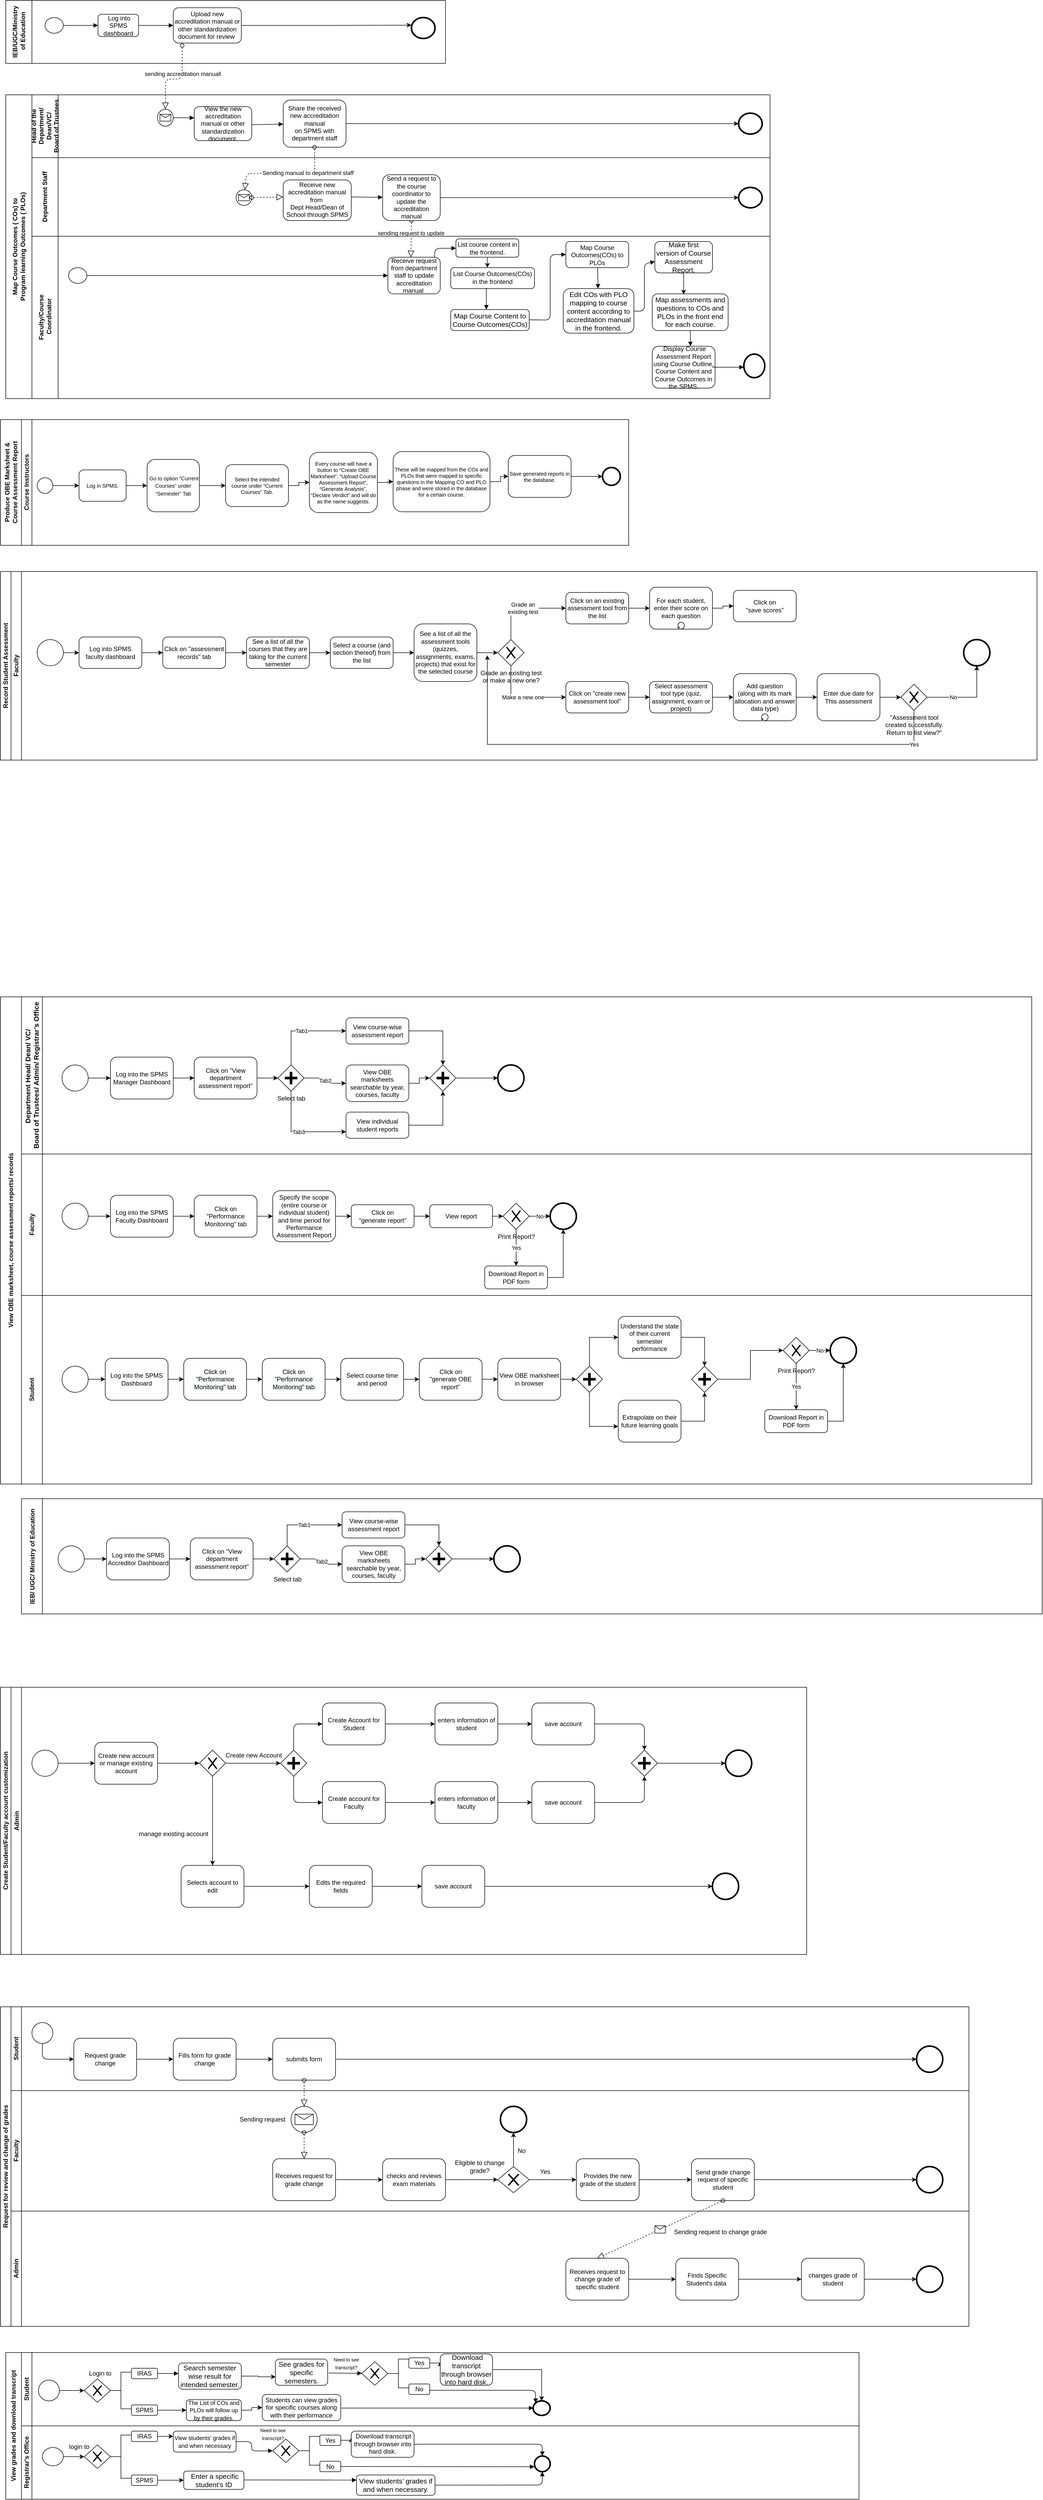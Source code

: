 <mxfile version="14.1.1" type="google"><diagram id="t2RbDuUwcFwQ2g4cIvRs" name="Page-1"><mxGraphModel dx="6813" dy="6020" grid="1" gridSize="10" guides="1" tooltips="1" connect="1" arrows="1" fold="1" page="1" pageScale="1" pageWidth="850" pageHeight="1100" math="0" shadow="0"><root><mxCell id="0"/><mxCell id="1" parent="0"/><mxCell id="uanBmHAbTpYwOj3oIw01-65" value="Request for review and change of grades" style="swimlane;html=1;childLayout=stackLayout;resizeParent=1;resizeParentMax=0;horizontal=0;startSize=20;horizontalStack=0;" parent="1" vertex="1"><mxGeometry x="20" y="2820" width="1850" height="610" as="geometry"/></mxCell><mxCell id="uanBmHAbTpYwOj3oIw01-66" value="Student" style="swimlane;html=1;startSize=20;horizontal=0;" parent="uanBmHAbTpYwOj3oIw01-65" vertex="1"><mxGeometry x="20" width="1830" height="160" as="geometry"/></mxCell><mxCell id="uanBmHAbTpYwOj3oIw01-69" value="" style="shape=mxgraph.bpmn.shape;html=1;verticalLabelPosition=bottom;labelBackgroundColor=#ffffff;verticalAlign=top;align=center;perimeter=ellipsePerimeter;outlineConnect=0;outline=standard;symbol=general;" parent="uanBmHAbTpYwOj3oIw01-66" vertex="1"><mxGeometry x="40" y="30" width="40" height="40" as="geometry"/></mxCell><mxCell id="uanBmHAbTpYwOj3oIw01-70" value="Request grade change" style="shape=ext;rounded=1;html=1;whiteSpace=wrap;" parent="uanBmHAbTpYwOj3oIw01-66" vertex="1"><mxGeometry x="120" y="60" width="120" height="80" as="geometry"/></mxCell><mxCell id="uanBmHAbTpYwOj3oIw01-71" value="" style="endArrow=classic;html=1;exitX=0.5;exitY=1;exitDx=0;exitDy=0;entryX=0;entryY=0.5;entryDx=0;entryDy=0;" parent="uanBmHAbTpYwOj3oIw01-66" source="uanBmHAbTpYwOj3oIw01-69" target="uanBmHAbTpYwOj3oIw01-70" edge="1"><mxGeometry width="50" height="50" relative="1" as="geometry"><mxPoint x="420" y="290" as="sourcePoint"/><mxPoint x="470" y="240" as="targetPoint"/><Array as="points"><mxPoint x="60" y="100"/></Array></mxGeometry></mxCell><mxCell id="uanBmHAbTpYwOj3oIw01-75" style="edgeStyle=orthogonalEdgeStyle;rounded=0;orthogonalLoop=1;jettySize=auto;html=1;entryX=0;entryY=0.5;entryDx=0;entryDy=0;" parent="uanBmHAbTpYwOj3oIw01-66" source="uanBmHAbTpYwOj3oIw01-72" target="uanBmHAbTpYwOj3oIw01-73" edge="1"><mxGeometry relative="1" as="geometry"/></mxCell><mxCell id="uanBmHAbTpYwOj3oIw01-72" value="Fills form for grade change" style="shape=ext;rounded=1;html=1;whiteSpace=wrap;" parent="uanBmHAbTpYwOj3oIw01-66" vertex="1"><mxGeometry x="310" y="60" width="120" height="80" as="geometry"/></mxCell><mxCell id="uanBmHAbTpYwOj3oIw01-111" style="edgeStyle=orthogonalEdgeStyle;rounded=0;orthogonalLoop=1;jettySize=auto;html=1;entryX=0;entryY=0.5;entryDx=0;entryDy=0;" parent="uanBmHAbTpYwOj3oIw01-66" source="uanBmHAbTpYwOj3oIw01-73" target="uanBmHAbTpYwOj3oIw01-110" edge="1"><mxGeometry relative="1" as="geometry"/></mxCell><mxCell id="uanBmHAbTpYwOj3oIw01-73" value="submits form" style="shape=ext;rounded=1;html=1;whiteSpace=wrap;" parent="uanBmHAbTpYwOj3oIw01-66" vertex="1"><mxGeometry x="500" y="60" width="120" height="80" as="geometry"/></mxCell><mxCell id="uanBmHAbTpYwOj3oIw01-74" value="" style="endArrow=classic;html=1;exitX=1;exitY=0.5;exitDx=0;exitDy=0;entryX=0;entryY=0.5;entryDx=0;entryDy=0;" parent="uanBmHAbTpYwOj3oIw01-66" source="uanBmHAbTpYwOj3oIw01-70" target="uanBmHAbTpYwOj3oIw01-72" edge="1"><mxGeometry width="50" height="50" relative="1" as="geometry"><mxPoint x="420" y="280" as="sourcePoint"/><mxPoint x="470" y="230" as="targetPoint"/></mxGeometry></mxCell><mxCell id="uanBmHAbTpYwOj3oIw01-110" value="" style="shape=mxgraph.bpmn.shape;html=1;verticalLabelPosition=bottom;labelBackgroundColor=#ffffff;verticalAlign=top;align=center;perimeter=ellipsePerimeter;outlineConnect=0;outline=end;symbol=general;" parent="uanBmHAbTpYwOj3oIw01-66" vertex="1"><mxGeometry x="1730" y="75" width="50" height="50" as="geometry"/></mxCell><mxCell id="uanBmHAbTpYwOj3oIw01-67" value="Faculty" style="swimlane;html=1;startSize=20;horizontal=0;" parent="uanBmHAbTpYwOj3oIw01-65" vertex="1"><mxGeometry x="20" y="160" width="1830" height="230" as="geometry"/></mxCell><mxCell id="uanBmHAbTpYwOj3oIw01-76" value="" style="shape=mxgraph.bpmn.shape;html=1;verticalLabelPosition=bottom;labelBackgroundColor=#ffffff;verticalAlign=top;align=center;perimeter=ellipsePerimeter;outlineConnect=0;outline=standard;symbol=message;" parent="uanBmHAbTpYwOj3oIw01-67" vertex="1"><mxGeometry x="535" y="30" width="50" height="50" as="geometry"/></mxCell><mxCell id="uanBmHAbTpYwOj3oIw01-84" style="edgeStyle=orthogonalEdgeStyle;rounded=0;orthogonalLoop=1;jettySize=auto;html=1;entryX=0;entryY=0.5;entryDx=0;entryDy=0;" parent="uanBmHAbTpYwOj3oIw01-67" source="uanBmHAbTpYwOj3oIw01-77" target="uanBmHAbTpYwOj3oIw01-82" edge="1"><mxGeometry relative="1" as="geometry"/></mxCell><mxCell id="uanBmHAbTpYwOj3oIw01-77" value="Receives request for grade change" style="shape=ext;rounded=1;html=1;whiteSpace=wrap;" parent="uanBmHAbTpYwOj3oIw01-67" vertex="1"><mxGeometry x="500" y="130" width="120" height="80" as="geometry"/></mxCell><mxCell id="uanBmHAbTpYwOj3oIw01-81" value="" style="startArrow=oval;startFill=0;startSize=7;endArrow=block;endFill=0;endSize=10;dashed=1;html=1;" parent="uanBmHAbTpYwOj3oIw01-67" source="uanBmHAbTpYwOj3oIw01-76" target="uanBmHAbTpYwOj3oIw01-77" edge="1"><mxGeometry width="100" relative="1" as="geometry"><mxPoint x="820" y="90" as="sourcePoint"/><mxPoint x="920" y="90" as="targetPoint"/></mxGeometry></mxCell><mxCell id="uanBmHAbTpYwOj3oIw01-86" style="edgeStyle=orthogonalEdgeStyle;rounded=0;orthogonalLoop=1;jettySize=auto;html=1;" parent="uanBmHAbTpYwOj3oIw01-67" source="uanBmHAbTpYwOj3oIw01-82" edge="1"><mxGeometry relative="1" as="geometry"><mxPoint x="930" y="170" as="targetPoint"/></mxGeometry></mxCell><mxCell id="uanBmHAbTpYwOj3oIw01-82" value="checks and reviews exam materials" style="shape=ext;rounded=1;html=1;whiteSpace=wrap;" parent="uanBmHAbTpYwOj3oIw01-67" vertex="1"><mxGeometry x="710" y="130" width="120" height="80" as="geometry"/></mxCell><mxCell id="uanBmHAbTpYwOj3oIw01-115" style="edgeStyle=orthogonalEdgeStyle;rounded=0;orthogonalLoop=1;jettySize=auto;html=1;entryX=0;entryY=0.5;entryDx=0;entryDy=0;" parent="uanBmHAbTpYwOj3oIw01-67" source="uanBmHAbTpYwOj3oIw01-85" target="uanBmHAbTpYwOj3oIw01-114" edge="1"><mxGeometry relative="1" as="geometry"/></mxCell><mxCell id="uanBmHAbTpYwOj3oIw01-85" value="" style="shape=mxgraph.bpmn.shape;html=1;verticalLabelPosition=bottom;labelBackgroundColor=#ffffff;verticalAlign=top;align=center;perimeter=rhombusPerimeter;background=gateway;outlineConnect=0;outline=none;symbol=exclusiveGw;" parent="uanBmHAbTpYwOj3oIw01-67" vertex="1"><mxGeometry x="930" y="145" width="60" height="50" as="geometry"/></mxCell><mxCell id="uanBmHAbTpYwOj3oIw01-112" style="edgeStyle=orthogonalEdgeStyle;rounded=0;orthogonalLoop=1;jettySize=auto;html=1;" parent="uanBmHAbTpYwOj3oIw01-67" source="uanBmHAbTpYwOj3oIw01-88" target="uanBmHAbTpYwOj3oIw01-109" edge="1"><mxGeometry relative="1" as="geometry"/></mxCell><mxCell id="uanBmHAbTpYwOj3oIw01-88" value="Send grade change request of specific student" style="shape=ext;rounded=1;html=1;whiteSpace=wrap;" parent="uanBmHAbTpYwOj3oIw01-67" vertex="1"><mxGeometry x="1300" y="130" width="120" height="80" as="geometry"/></mxCell><mxCell id="uanBmHAbTpYwOj3oIw01-91" value="" style="shape=mxgraph.bpmn.shape;html=1;verticalLabelPosition=bottom;labelBackgroundColor=#ffffff;verticalAlign=top;align=center;perimeter=ellipsePerimeter;outlineConnect=0;outline=end;symbol=general;" parent="uanBmHAbTpYwOj3oIw01-67" vertex="1"><mxGeometry x="935" y="30" width="50" height="50" as="geometry"/></mxCell><mxCell id="uanBmHAbTpYwOj3oIw01-102" value="Yes" style="text;html=1;align=center;verticalAlign=middle;resizable=0;points=[];autosize=1;" parent="uanBmHAbTpYwOj3oIw01-67" vertex="1"><mxGeometry x="1000" y="145" width="40" height="20" as="geometry"/></mxCell><mxCell id="uanBmHAbTpYwOj3oIw01-103" value="No" style="text;html=1;align=center;verticalAlign=middle;resizable=0;points=[];autosize=1;" parent="uanBmHAbTpYwOj3oIw01-67" vertex="1"><mxGeometry x="960" y="105" width="30" height="20" as="geometry"/></mxCell><mxCell id="uanBmHAbTpYwOj3oIw01-109" value="" style="shape=mxgraph.bpmn.shape;html=1;verticalLabelPosition=bottom;labelBackgroundColor=#ffffff;verticalAlign=top;align=center;perimeter=ellipsePerimeter;outlineConnect=0;outline=end;symbol=general;" parent="uanBmHAbTpYwOj3oIw01-67" vertex="1"><mxGeometry x="1730" y="145" width="50" height="50" as="geometry"/></mxCell><mxCell id="uanBmHAbTpYwOj3oIw01-116" style="edgeStyle=orthogonalEdgeStyle;rounded=0;orthogonalLoop=1;jettySize=auto;html=1;entryX=0;entryY=0.5;entryDx=0;entryDy=0;" parent="uanBmHAbTpYwOj3oIw01-67" source="uanBmHAbTpYwOj3oIw01-114" target="uanBmHAbTpYwOj3oIw01-88" edge="1"><mxGeometry relative="1" as="geometry"/></mxCell><mxCell id="uanBmHAbTpYwOj3oIw01-114" value="Provides the new grade of the student" style="shape=ext;rounded=1;html=1;whiteSpace=wrap;" parent="uanBmHAbTpYwOj3oIw01-67" vertex="1"><mxGeometry x="1080" y="130" width="120" height="80" as="geometry"/></mxCell><mxCell id="uanBmHAbTpYwOj3oIw01-119" value="Sending request" style="text;html=1;align=center;verticalAlign=middle;resizable=0;points=[];autosize=1;" parent="uanBmHAbTpYwOj3oIw01-67" vertex="1"><mxGeometry x="430" y="45" width="100" height="20" as="geometry"/></mxCell><mxCell id="uanBmHAbTpYwOj3oIw01-120" value="Eligible to change&lt;br&gt;grade?" style="text;html=1;align=center;verticalAlign=middle;resizable=0;points=[];autosize=1;" parent="uanBmHAbTpYwOj3oIw01-67" vertex="1"><mxGeometry x="840" y="130" width="110" height="30" as="geometry"/></mxCell><mxCell id="uanBmHAbTpYwOj3oIw01-90" style="edgeStyle=orthogonalEdgeStyle;rounded=0;orthogonalLoop=1;jettySize=auto;html=1;entryX=0.5;entryY=1;entryDx=0;entryDy=0;" parent="uanBmHAbTpYwOj3oIw01-67" source="uanBmHAbTpYwOj3oIw01-85" target="uanBmHAbTpYwOj3oIw01-91" edge="1"><mxGeometry relative="1" as="geometry"><mxPoint x="960" y="70" as="targetPoint"/></mxGeometry></mxCell><mxCell id="uanBmHAbTpYwOj3oIw01-68" value="Admin" style="swimlane;html=1;startSize=20;horizontal=0;" parent="uanBmHAbTpYwOj3oIw01-65" vertex="1"><mxGeometry x="20" y="390" width="1830" height="220" as="geometry"/></mxCell><mxCell id="uanBmHAbTpYwOj3oIw01-104" style="edgeStyle=orthogonalEdgeStyle;rounded=0;orthogonalLoop=1;jettySize=auto;html=1;entryX=0;entryY=0.5;entryDx=0;entryDy=0;" parent="uanBmHAbTpYwOj3oIw01-68" source="uanBmHAbTpYwOj3oIw01-93" target="uanBmHAbTpYwOj3oIw01-101" edge="1"><mxGeometry relative="1" as="geometry"/></mxCell><mxCell id="uanBmHAbTpYwOj3oIw01-93" value="Receives request to change grade of specific student" style="shape=ext;rounded=1;html=1;whiteSpace=wrap;" parent="uanBmHAbTpYwOj3oIw01-68" vertex="1"><mxGeometry x="1060" y="90" width="120" height="80" as="geometry"/></mxCell><mxCell id="uanBmHAbTpYwOj3oIw01-106" style="edgeStyle=orthogonalEdgeStyle;rounded=0;orthogonalLoop=1;jettySize=auto;html=1;entryX=0;entryY=0.5;entryDx=0;entryDy=0;" parent="uanBmHAbTpYwOj3oIw01-68" source="uanBmHAbTpYwOj3oIw01-101" target="uanBmHAbTpYwOj3oIw01-105" edge="1"><mxGeometry relative="1" as="geometry"/></mxCell><mxCell id="uanBmHAbTpYwOj3oIw01-101" value="Finds Specific Student's data&amp;nbsp;" style="shape=ext;rounded=1;html=1;whiteSpace=wrap;" parent="uanBmHAbTpYwOj3oIw01-68" vertex="1"><mxGeometry x="1270" y="90" width="120" height="80" as="geometry"/></mxCell><mxCell id="uanBmHAbTpYwOj3oIw01-113" style="edgeStyle=orthogonalEdgeStyle;rounded=0;orthogonalLoop=1;jettySize=auto;html=1;entryX=0;entryY=0.5;entryDx=0;entryDy=0;" parent="uanBmHAbTpYwOj3oIw01-68" source="uanBmHAbTpYwOj3oIw01-105" target="uanBmHAbTpYwOj3oIw01-108" edge="1"><mxGeometry relative="1" as="geometry"/></mxCell><mxCell id="uanBmHAbTpYwOj3oIw01-105" value="changes grade of student" style="shape=ext;rounded=1;html=1;whiteSpace=wrap;" parent="uanBmHAbTpYwOj3oIw01-68" vertex="1"><mxGeometry x="1510" y="90" width="120" height="80" as="geometry"/></mxCell><mxCell id="uanBmHAbTpYwOj3oIw01-108" value="" style="shape=mxgraph.bpmn.shape;html=1;verticalLabelPosition=bottom;labelBackgroundColor=#ffffff;verticalAlign=top;align=center;perimeter=ellipsePerimeter;outlineConnect=0;outline=end;symbol=general;" parent="uanBmHAbTpYwOj3oIw01-68" vertex="1"><mxGeometry x="1730" y="105" width="50" height="50" as="geometry"/></mxCell><mxCell id="uanBmHAbTpYwOj3oIw01-121" value="Sending request to change grade" style="text;html=1;align=center;verticalAlign=middle;resizable=0;points=[];autosize=1;" parent="uanBmHAbTpYwOj3oIw01-68" vertex="1"><mxGeometry x="1260" y="30" width="190" height="20" as="geometry"/></mxCell><mxCell id="uanBmHAbTpYwOj3oIw01-79" value="" style="startArrow=oval;startFill=0;startSize=7;endArrow=block;endFill=0;endSize=10;dashed=1;html=1;exitX=0.5;exitY=1;exitDx=0;exitDy=0;" parent="uanBmHAbTpYwOj3oIw01-65" source="uanBmHAbTpYwOj3oIw01-73" target="uanBmHAbTpYwOj3oIw01-76" edge="1"><mxGeometry width="100" relative="1" as="geometry"><mxPoint x="840" y="250" as="sourcePoint"/><mxPoint x="940" y="250" as="targetPoint"/></mxGeometry></mxCell><mxCell id="uanBmHAbTpYwOj3oIw01-99" value="" style="startArrow=oval;startFill=0;startSize=7;endArrow=block;endFill=0;endSize=10;dashed=1;html=1;exitX=0.5;exitY=1;exitDx=0;exitDy=0;entryX=0.5;entryY=0;entryDx=0;entryDy=0;" parent="uanBmHAbTpYwOj3oIw01-65" source="uanBmHAbTpYwOj3oIw01-88" target="uanBmHAbTpYwOj3oIw01-93" edge="1"><mxGeometry relative="1" as="geometry"><mxPoint x="1140" y="440" as="sourcePoint"/><mxPoint x="1140" y="460" as="targetPoint"/></mxGeometry></mxCell><mxCell id="uanBmHAbTpYwOj3oIw01-100" value="" style="shape=message;html=1;outlineConnect=0;" parent="uanBmHAbTpYwOj3oIw01-99" vertex="1"><mxGeometry width="20" height="14" relative="1" as="geometry"><mxPoint x="-10" y="-7" as="offset"/></mxGeometry></mxCell><mxCell id="bxBp4emawFXDwPGkfTsh-15" value="Record Student Assessment" style="swimlane;html=1;childLayout=stackLayout;resizeParent=1;resizeParentMax=0;horizontal=0;startSize=20;horizontalStack=0;" parent="1" vertex="1"><mxGeometry x="20" y="80" width="1980" height="360" as="geometry"/></mxCell><mxCell id="bxBp4emawFXDwPGkfTsh-18" value="Faculty" style="swimlane;html=1;startSize=20;horizontal=0;" parent="bxBp4emawFXDwPGkfTsh-15" vertex="1"><mxGeometry x="20" width="1960" height="360" as="geometry"/></mxCell><mxCell id="bxBp4emawFXDwPGkfTsh-25" style="edgeStyle=orthogonalEdgeStyle;rounded=0;orthogonalLoop=1;jettySize=auto;html=1;entryX=0;entryY=0.5;entryDx=0;entryDy=0;" parent="bxBp4emawFXDwPGkfTsh-18" source="bxBp4emawFXDwPGkfTsh-20" target="bxBp4emawFXDwPGkfTsh-21" edge="1"><mxGeometry relative="1" as="geometry"/></mxCell><mxCell id="bxBp4emawFXDwPGkfTsh-20" value="" style="shape=mxgraph.bpmn.shape;html=1;verticalLabelPosition=bottom;labelBackgroundColor=#ffffff;verticalAlign=top;align=center;perimeter=ellipsePerimeter;outlineConnect=0;outline=standard;symbol=general;" parent="bxBp4emawFXDwPGkfTsh-18" vertex="1"><mxGeometry x="50" y="130" width="50" height="50" as="geometry"/></mxCell><mxCell id="bxBp4emawFXDwPGkfTsh-26" style="edgeStyle=orthogonalEdgeStyle;rounded=0;orthogonalLoop=1;jettySize=auto;html=1;entryX=0;entryY=0.5;entryDx=0;entryDy=0;" parent="bxBp4emawFXDwPGkfTsh-18" source="bxBp4emawFXDwPGkfTsh-21" target="bxBp4emawFXDwPGkfTsh-23" edge="1"><mxGeometry relative="1" as="geometry"/></mxCell><mxCell id="bxBp4emawFXDwPGkfTsh-21" value="Log into SPMS faculty dashboard" style="rounded=1;whiteSpace=wrap;html=1;" parent="bxBp4emawFXDwPGkfTsh-18" vertex="1"><mxGeometry x="130" y="125" width="120" height="60" as="geometry"/></mxCell><mxCell id="bxBp4emawFXDwPGkfTsh-27" style="edgeStyle=orthogonalEdgeStyle;rounded=0;orthogonalLoop=1;jettySize=auto;html=1;entryX=0;entryY=0.5;entryDx=0;entryDy=0;" parent="bxBp4emawFXDwPGkfTsh-18" source="bxBp4emawFXDwPGkfTsh-23" target="bxBp4emawFXDwPGkfTsh-24" edge="1"><mxGeometry relative="1" as="geometry"/></mxCell><mxCell id="bxBp4emawFXDwPGkfTsh-23" value="Click on &quot;assessment records&quot; tab" style="rounded=1;whiteSpace=wrap;html=1;" parent="bxBp4emawFXDwPGkfTsh-18" vertex="1"><mxGeometry x="290" y="125" width="120" height="60" as="geometry"/></mxCell><mxCell id="bxBp4emawFXDwPGkfTsh-29" style="edgeStyle=orthogonalEdgeStyle;rounded=0;orthogonalLoop=1;jettySize=auto;html=1;entryX=0;entryY=0.5;entryDx=0;entryDy=0;" parent="bxBp4emawFXDwPGkfTsh-18" source="bxBp4emawFXDwPGkfTsh-24" target="bxBp4emawFXDwPGkfTsh-28" edge="1"><mxGeometry relative="1" as="geometry"/></mxCell><mxCell id="bxBp4emawFXDwPGkfTsh-24" value="See a list of all the courses that they are taking for the current semester" style="rounded=1;whiteSpace=wrap;html=1;" parent="bxBp4emawFXDwPGkfTsh-18" vertex="1"><mxGeometry x="450" y="125" width="120" height="60" as="geometry"/></mxCell><mxCell id="bxBp4emawFXDwPGkfTsh-35" style="edgeStyle=orthogonalEdgeStyle;rounded=0;orthogonalLoop=1;jettySize=auto;html=1;entryX=0;entryY=0.5;entryDx=0;entryDy=0;" parent="bxBp4emawFXDwPGkfTsh-18" source="bxBp4emawFXDwPGkfTsh-28" target="bxBp4emawFXDwPGkfTsh-34" edge="1"><mxGeometry relative="1" as="geometry"/></mxCell><mxCell id="bxBp4emawFXDwPGkfTsh-28" value="Select a course (and section thereof) from the list" style="rounded=1;whiteSpace=wrap;html=1;" parent="bxBp4emawFXDwPGkfTsh-18" vertex="1"><mxGeometry x="610" y="125" width="120" height="60" as="geometry"/></mxCell><mxCell id="bxBp4emawFXDwPGkfTsh-30" value="Grade an existing test&lt;br&gt;or make a new one?" style="shape=mxgraph.bpmn.shape;html=1;verticalLabelPosition=bottom;labelBackgroundColor=#ffffff;verticalAlign=top;align=center;perimeter=rhombusPerimeter;background=gateway;outlineConnect=0;outline=none;symbol=exclusiveGw;" parent="bxBp4emawFXDwPGkfTsh-18" vertex="1"><mxGeometry x="930" y="130" width="50" height="50" as="geometry"/></mxCell><mxCell id="bxBp4emawFXDwPGkfTsh-36" style="edgeStyle=orthogonalEdgeStyle;rounded=0;orthogonalLoop=1;jettySize=auto;html=1;entryX=0;entryY=0.5;entryDx=0;entryDy=0;" parent="bxBp4emawFXDwPGkfTsh-18" source="bxBp4emawFXDwPGkfTsh-34" target="bxBp4emawFXDwPGkfTsh-30" edge="1"><mxGeometry relative="1" as="geometry"/></mxCell><mxCell id="bxBp4emawFXDwPGkfTsh-34" value="See a list of all the assessment tools (quizzes, assignments, exams, projects) that exist for the selected course" style="rounded=1;whiteSpace=wrap;html=1;" parent="bxBp4emawFXDwPGkfTsh-18" vertex="1"><mxGeometry x="770" y="100" width="120" height="110" as="geometry"/></mxCell><mxCell id="bxBp4emawFXDwPGkfTsh-41" style="edgeStyle=orthogonalEdgeStyle;rounded=0;orthogonalLoop=1;jettySize=auto;html=1;entryX=0;entryY=0.5;entryDx=0;entryDy=0;" parent="bxBp4emawFXDwPGkfTsh-18" source="bxBp4emawFXDwPGkfTsh-38" target="bxBp4emawFXDwPGkfTsh-40" edge="1"><mxGeometry relative="1" as="geometry"/></mxCell><mxCell id="bxBp4emawFXDwPGkfTsh-38" value="Click on an existing assessment tool from the list" style="rounded=1;whiteSpace=wrap;html=1;" parent="bxBp4emawFXDwPGkfTsh-18" vertex="1"><mxGeometry x="1060" y="40" width="120" height="60" as="geometry"/></mxCell><mxCell id="bxBp4emawFXDwPGkfTsh-32" value="Grade an &lt;br&gt;existing test" style="edgeStyle=orthogonalEdgeStyle;rounded=0;orthogonalLoop=1;jettySize=auto;html=1;entryX=0;entryY=0.5;entryDx=0;entryDy=0;" parent="bxBp4emawFXDwPGkfTsh-18" source="bxBp4emawFXDwPGkfTsh-30" target="bxBp4emawFXDwPGkfTsh-38" edge="1"><mxGeometry relative="1" as="geometry"><mxPoint x="955" y="50" as="targetPoint"/><Array as="points"><mxPoint x="955" y="70"/></Array></mxGeometry></mxCell><mxCell id="bxBp4emawFXDwPGkfTsh-43" style="edgeStyle=orthogonalEdgeStyle;rounded=0;orthogonalLoop=1;jettySize=auto;html=1;entryX=0;entryY=0.5;entryDx=0;entryDy=0;" parent="bxBp4emawFXDwPGkfTsh-18" source="bxBp4emawFXDwPGkfTsh-39" target="bxBp4emawFXDwPGkfTsh-42" edge="1"><mxGeometry relative="1" as="geometry"/></mxCell><mxCell id="bxBp4emawFXDwPGkfTsh-39" value="Click on &quot;create new assessment tool&quot;" style="rounded=1;whiteSpace=wrap;html=1;" parent="bxBp4emawFXDwPGkfTsh-18" vertex="1"><mxGeometry x="1060" y="210" width="120" height="60" as="geometry"/></mxCell><mxCell id="bxBp4emawFXDwPGkfTsh-33" value="Make a new one" style="edgeStyle=orthogonalEdgeStyle;rounded=0;orthogonalLoop=1;jettySize=auto;html=1;entryX=0;entryY=0.5;entryDx=0;entryDy=0;" parent="bxBp4emawFXDwPGkfTsh-18" source="bxBp4emawFXDwPGkfTsh-30" target="bxBp4emawFXDwPGkfTsh-39" edge="1"><mxGeometry relative="1" as="geometry"><mxPoint x="955" y="280" as="targetPoint"/><Array as="points"><mxPoint x="955" y="240"/></Array></mxGeometry></mxCell><mxCell id="9Ix0gvpKMZm9zNweUZGm-40" style="edgeStyle=orthogonalEdgeStyle;rounded=0;orthogonalLoop=1;jettySize=auto;html=1;entryX=0;entryY=0.5;entryDx=0;entryDy=0;" parent="bxBp4emawFXDwPGkfTsh-18" source="bxBp4emawFXDwPGkfTsh-40" target="9Ix0gvpKMZm9zNweUZGm-37" edge="1"><mxGeometry relative="1" as="geometry"/></mxCell><mxCell id="bxBp4emawFXDwPGkfTsh-40" value="For each student, enter their score on each question" style="rounded=1;whiteSpace=wrap;html=1;" parent="bxBp4emawFXDwPGkfTsh-18" vertex="1"><mxGeometry x="1220" y="30" width="120" height="80" as="geometry"/></mxCell><mxCell id="bxBp4emawFXDwPGkfTsh-46" style="edgeStyle=orthogonalEdgeStyle;rounded=0;orthogonalLoop=1;jettySize=auto;html=1;entryX=0;entryY=0.5;entryDx=0;entryDy=0;" parent="bxBp4emawFXDwPGkfTsh-18" source="bxBp4emawFXDwPGkfTsh-42" target="bxBp4emawFXDwPGkfTsh-44" edge="1"><mxGeometry relative="1" as="geometry"/></mxCell><mxCell id="bxBp4emawFXDwPGkfTsh-42" value="Select assessment tool type (quiz, assignment, exam or project)" style="rounded=1;whiteSpace=wrap;html=1;" parent="bxBp4emawFXDwPGkfTsh-18" vertex="1"><mxGeometry x="1220" y="210" width="120" height="60" as="geometry"/></mxCell><mxCell id="bxBp4emawFXDwPGkfTsh-48" style="edgeStyle=orthogonalEdgeStyle;rounded=0;orthogonalLoop=1;jettySize=auto;html=1;entryX=0;entryY=0.5;entryDx=0;entryDy=0;" parent="bxBp4emawFXDwPGkfTsh-18" source="bxBp4emawFXDwPGkfTsh-44" target="bxBp4emawFXDwPGkfTsh-47" edge="1"><mxGeometry relative="1" as="geometry"/></mxCell><mxCell id="bxBp4emawFXDwPGkfTsh-44" value="Add question &lt;br&gt;(along with its mark allocation and answer data type)" style="rounded=1;whiteSpace=wrap;html=1;" parent="bxBp4emawFXDwPGkfTsh-18" vertex="1"><mxGeometry x="1380" y="195" width="120" height="90" as="geometry"/></mxCell><mxCell id="bxBp4emawFXDwPGkfTsh-45" value="" style="shape=mxgraph.bpmn.loop;html=1;outlineConnect=0;" parent="bxBp4emawFXDwPGkfTsh-18" vertex="1"><mxGeometry x="1433" y="271" width="14" height="14" as="geometry"/></mxCell><mxCell id="bxBp4emawFXDwPGkfTsh-55" style="edgeStyle=orthogonalEdgeStyle;rounded=0;orthogonalLoop=1;jettySize=auto;html=1;entryX=0;entryY=0.5;entryDx=0;entryDy=0;" parent="bxBp4emawFXDwPGkfTsh-18" source="bxBp4emawFXDwPGkfTsh-47" target="bxBp4emawFXDwPGkfTsh-54" edge="1"><mxGeometry relative="1" as="geometry"/></mxCell><mxCell id="bxBp4emawFXDwPGkfTsh-47" value="Enter due date for This assessment" style="rounded=1;whiteSpace=wrap;html=1;" parent="bxBp4emawFXDwPGkfTsh-18" vertex="1"><mxGeometry x="1540" y="195" width="120" height="90" as="geometry"/></mxCell><mxCell id="bxBp4emawFXDwPGkfTsh-65" value="No" style="edgeStyle=orthogonalEdgeStyle;rounded=0;orthogonalLoop=1;jettySize=auto;html=1;entryX=0.5;entryY=1;entryDx=0;entryDy=0;" parent="bxBp4emawFXDwPGkfTsh-18" source="bxBp4emawFXDwPGkfTsh-54" target="bxBp4emawFXDwPGkfTsh-64" edge="1"><mxGeometry x="-0.355" relative="1" as="geometry"><mxPoint as="offset"/></mxGeometry></mxCell><mxCell id="bxBp4emawFXDwPGkfTsh-54" value="&quot;Assessment tool&lt;br&gt;created successfully.&lt;br&gt;Return to list view?&quot;" style="shape=mxgraph.bpmn.shape;html=1;verticalLabelPosition=bottom;labelBackgroundColor=#ffffff;verticalAlign=top;align=center;perimeter=rhombusPerimeter;background=gateway;outlineConnect=0;outline=none;symbol=exclusiveGw;" parent="bxBp4emawFXDwPGkfTsh-18" vertex="1"><mxGeometry x="1700" y="215" width="50" height="50" as="geometry"/></mxCell><mxCell id="bxBp4emawFXDwPGkfTsh-64" value="" style="shape=mxgraph.bpmn.shape;html=1;verticalLabelPosition=bottom;labelBackgroundColor=#ffffff;verticalAlign=top;align=center;perimeter=ellipsePerimeter;outlineConnect=0;outline=end;symbol=general;" parent="bxBp4emawFXDwPGkfTsh-18" vertex="1"><mxGeometry x="1820" y="130" width="50" height="50" as="geometry"/></mxCell><mxCell id="bxBp4emawFXDwPGkfTsh-66" value="" style="shape=mxgraph.bpmn.loop;html=1;outlineConnect=0;" parent="bxBp4emawFXDwPGkfTsh-18" vertex="1"><mxGeometry x="1273" y="96" width="14" height="14" as="geometry"/></mxCell><mxCell id="9Ix0gvpKMZm9zNweUZGm-37" value="Click on &lt;br&gt;&quot;save scores&quot;" style="rounded=1;whiteSpace=wrap;html=1;" parent="bxBp4emawFXDwPGkfTsh-18" vertex="1"><mxGeometry x="1380" y="36" width="120" height="60" as="geometry"/></mxCell><mxCell id="C-wsmqENV0K6dt3znvyS-1" value="Map Course Outcomes ( COs) to &lt;br&gt;Program learning Outcomes ( PLOs)" style="swimlane;html=1;childLayout=stackLayout;resizeParent=1;resizeParentMax=0;horizontal=0;startSize=50;horizontalStack=0;" parent="1" vertex="1"><mxGeometry x="30" y="-830" width="1460" height="580" as="geometry"/></mxCell><mxCell id="C-wsmqENV0K6dt3znvyS-3" value="Head of the &lt;br&gt;Department/&lt;br&gt;Dean/VC/&lt;br&gt;Board of Trustees" style="swimlane;html=1;startSize=50;horizontal=0;" parent="C-wsmqENV0K6dt3znvyS-1" vertex="1"><mxGeometry x="50" width="1410" height="120" as="geometry"/></mxCell><mxCell id="mCUqGUuYwK6LVQo2q_lf-23" value="&lt;span id=&quot;docs-internal-guid-2b9fbe89-7fff-fa84-acc9-a5481688aca1&quot;&gt;&lt;span style=&quot;font-family: &amp;#34;arial&amp;#34; ; background-color: transparent ; vertical-align: baseline&quot;&gt;&lt;font style=&quot;font-size: 12px&quot;&gt;View the new accreditation manual or other standardization document.&lt;/font&gt;&lt;/span&gt;&lt;/span&gt;" style="shape=ext;rounded=1;html=1;whiteSpace=wrap;" parent="C-wsmqENV0K6dt3znvyS-3" vertex="1"><mxGeometry x="310" y="22.5" width="110" height="65" as="geometry"/></mxCell><mxCell id="mCUqGUuYwK6LVQo2q_lf-26" value="&lt;span id=&quot;docs-internal-guid-1214d31f-7fff-99e0-12e3-f0c186d1e810&quot;&gt;&lt;p dir=&quot;ltr&quot; style=&quot;line-height: 1.2 ; margin-top: 0pt ; margin-bottom: 0pt&quot;&gt;&lt;font style=&quot;font-size: 12px&quot;&gt;&lt;span style=&quot;font-family: &amp;#34;arial&amp;#34; ; background-color: transparent ; vertical-align: baseline&quot;&gt;&amp;nbsp;&lt;/span&gt;&lt;/font&gt;&lt;/p&gt;&lt;p dir=&quot;ltr&quot; style=&quot;line-height: 1.2 ; margin-top: 0pt ; margin-bottom: 0pt&quot;&gt;&lt;font style=&quot;font-size: 12px&quot;&gt;&lt;span style=&quot;font-family: &amp;#34;arial&amp;#34; ; background-color: rgb(255 , 255 , 255) ; vertical-align: baseline&quot;&gt;&lt;font&gt;Share the received new accreditation manual&lt;/font&gt;&lt;/span&gt;&lt;/font&gt;&lt;/p&gt;&lt;p dir=&quot;ltr&quot; style=&quot;line-height: 1.2 ; margin-top: 0pt ; margin-bottom: 0pt&quot;&gt;&lt;span style=&quot;font-family: &amp;#34;arial&amp;#34; ; background-color: rgb(255 , 255 , 255) ; vertical-align: baseline&quot;&gt;&lt;font style=&quot;font-size: 12px&quot;&gt;on SPMS with department staff&lt;/font&gt;&lt;/span&gt;&lt;/p&gt;&lt;div&gt;&lt;span style=&quot;font-size: 10pt ; font-family: &amp;#34;arial&amp;#34; ; background-color: rgb(255 , 255 , 255) ; vertical-align: baseline&quot;&gt;&lt;br&gt;&lt;/span&gt;&lt;/div&gt;&lt;/span&gt;" style="shape=ext;rounded=1;html=1;whiteSpace=wrap;" parent="C-wsmqENV0K6dt3znvyS-3" vertex="1"><mxGeometry x="480" y="10" width="120" height="90" as="geometry"/></mxCell><mxCell id="mCUqGUuYwK6LVQo2q_lf-25" value="" style="endArrow=block;endFill=1;endSize=6;html=1;" parent="C-wsmqENV0K6dt3znvyS-3" edge="1"><mxGeometry width="100" relative="1" as="geometry"><mxPoint x="420" y="57" as="sourcePoint"/><mxPoint x="480" y="56" as="targetPoint"/></mxGeometry></mxCell><mxCell id="mCUqGUuYwK6LVQo2q_lf-71" value="" style="shape=mxgraph.bpmn.shape;html=1;verticalLabelPosition=bottom;labelBackgroundColor=#ffffff;verticalAlign=top;align=center;perimeter=ellipsePerimeter;outlineConnect=0;outline=end;symbol=general;" parent="C-wsmqENV0K6dt3znvyS-3" vertex="1"><mxGeometry x="1350" y="35" width="45" height="40" as="geometry"/></mxCell><mxCell id="mCUqGUuYwK6LVQo2q_lf-70" style="edgeStyle=orthogonalEdgeStyle;rounded=0;orthogonalLoop=1;jettySize=auto;html=1;" parent="C-wsmqENV0K6dt3znvyS-3" source="mCUqGUuYwK6LVQo2q_lf-26" target="mCUqGUuYwK6LVQo2q_lf-71" edge="1"><mxGeometry relative="1" as="geometry"><mxPoint x="640" y="55" as="targetPoint"/></mxGeometry></mxCell><mxCell id="mCUqGUuYwK6LVQo2q_lf-75" value="" style="shape=mxgraph.bpmn.shape;html=1;verticalLabelPosition=bottom;labelBackgroundColor=#ffffff;verticalAlign=top;align=center;perimeter=ellipsePerimeter;outlineConnect=0;outline=eventInt;symbol=message;" parent="C-wsmqENV0K6dt3znvyS-3" vertex="1"><mxGeometry x="240" y="27.5" width="30" height="32.5" as="geometry"/></mxCell><mxCell id="mCUqGUuYwK6LVQo2q_lf-32" value="" style="startArrow=oval;startFill=0;startSize=7;endArrow=block;endFill=0;endSize=10;dashed=1;html=1;exitX=0.5;exitY=1;exitDx=0;exitDy=0;" parent="C-wsmqENV0K6dt3znvyS-1" source="mCUqGUuYwK6LVQo2q_lf-26" target="mCUqGUuYwK6LVQo2q_lf-77" edge="1"><mxGeometry width="100" relative="1" as="geometry"><mxPoint x="400" y="340" as="sourcePoint"/><mxPoint x="460" y="180" as="targetPoint"/><Array as="points"><mxPoint x="590" y="150"/><mxPoint x="460" y="150"/></Array></mxGeometry></mxCell><mxCell id="mCUqGUuYwK6LVQo2q_lf-40" value="Sending manual to department staff" style="edgeLabel;html=1;align=center;verticalAlign=middle;resizable=0;points=[];" parent="mCUqGUuYwK6LVQo2q_lf-32" vertex="1" connectable="0"><mxGeometry x="-0.4" y="-1" relative="1" as="geometry"><mxPoint as="offset"/></mxGeometry></mxCell><mxCell id="mCUqGUuYwK6LVQo2q_lf-38" value="" style="startArrow=oval;startFill=0;startSize=7;endArrow=block;endFill=0;endSize=10;dashed=1;html=1;exitX=0.5;exitY=1;exitDx=0;exitDy=0;entryX=0.44;entryY=0;entryDx=0;entryDy=0;entryPerimeter=0;" parent="C-wsmqENV0K6dt3znvyS-1" source="mCUqGUuYwK6LVQo2q_lf-35" target="mCUqGUuYwK6LVQo2q_lf-37" edge="1"><mxGeometry width="100" relative="1" as="geometry"><mxPoint x="770" y="350" as="sourcePoint"/><mxPoint x="775" y="265" as="targetPoint"/></mxGeometry></mxCell><mxCell id="mCUqGUuYwK6LVQo2q_lf-80" value="sending request to update" style="edgeLabel;html=1;align=center;verticalAlign=middle;resizable=0;points=[];" parent="mCUqGUuYwK6LVQo2q_lf-38" vertex="1" connectable="0"><mxGeometry x="-0.314" y="-1" relative="1" as="geometry"><mxPoint as="offset"/></mxGeometry></mxCell><mxCell id="C-wsmqENV0K6dt3znvyS-4" value="Department Staff" style="swimlane;html=1;startSize=50;horizontal=0;" parent="C-wsmqENV0K6dt3znvyS-1" vertex="1"><mxGeometry x="50" y="120" width="1410" height="150" as="geometry"/></mxCell><mxCell id="mCUqGUuYwK6LVQo2q_lf-29" value="&lt;span id=&quot;docs-internal-guid-17fad7ea-7fff-8a0c-224f-d15f1e3083b6&quot;&gt;&lt;p dir=&quot;ltr&quot; style=&quot;line-height: 1.2 ; margin-top: 0pt ; margin-bottom: 0pt&quot;&gt;&lt;span style=&quot;font-family: &amp;#34;arial&amp;#34; ; background-color: transparent ; vertical-align: baseline&quot;&gt;&lt;font style=&quot;font-size: 12px&quot;&gt;&lt;br&gt;&lt;/font&gt;&lt;/span&gt;&lt;/p&gt;&lt;p dir=&quot;ltr&quot; style=&quot;line-height: 1.2 ; margin-top: 0pt ; margin-bottom: 0pt&quot;&gt;&lt;span style=&quot;font-family: &amp;#34;arial&amp;#34; ; background-color: transparent ; vertical-align: baseline&quot;&gt;&lt;font style=&quot;font-size: 12px&quot;&gt;Receive new accreditation manual from&amp;nbsp;&lt;/font&gt;&lt;/span&gt;&lt;/p&gt;&lt;p dir=&quot;ltr&quot; style=&quot;line-height: 1.2 ; margin-top: 0pt ; margin-bottom: 0pt&quot;&gt;&lt;span style=&quot;font-family: &amp;#34;arial&amp;#34; ; background-color: transparent ; vertical-align: baseline&quot;&gt;&lt;font style=&quot;font-size: 12px&quot;&gt;Dept Head/Dean of School through SPMS&lt;/font&gt;&lt;/span&gt;&lt;/p&gt;&lt;div&gt;&lt;span style=&quot;font-size: 10pt ; font-family: &amp;#34;arial&amp;#34; ; background-color: transparent ; vertical-align: baseline&quot;&gt;&lt;br&gt;&lt;/span&gt;&lt;/div&gt;&lt;/span&gt;" style="shape=ext;rounded=1;html=1;whiteSpace=wrap;" parent="C-wsmqENV0K6dt3znvyS-4" vertex="1"><mxGeometry x="480" y="42.5" width="130" height="77.5" as="geometry"/></mxCell><mxCell id="mCUqGUuYwK6LVQo2q_lf-34" value="" style="endArrow=block;endFill=1;endSize=6;html=1;" parent="C-wsmqENV0K6dt3znvyS-4" target="mCUqGUuYwK6LVQo2q_lf-35" edge="1"><mxGeometry width="100" relative="1" as="geometry"><mxPoint x="610" y="75" as="sourcePoint"/><mxPoint x="680" y="75" as="targetPoint"/></mxGeometry></mxCell><mxCell id="mCUqGUuYwK6LVQo2q_lf-35" value="&lt;span id=&quot;docs-internal-guid-db22df09-7fff-7fa0-64f1-278d9df4e645&quot;&gt;&lt;span style=&quot;font-family: &amp;#34;arial&amp;#34; ; background-color: transparent ; vertical-align: baseline&quot;&gt;&lt;font style=&quot;font-size: 12px&quot;&gt;Send a request to the course coordinator to update the accreditation manual&lt;/font&gt;&lt;/span&gt;&lt;/span&gt;" style="shape=ext;rounded=1;html=1;whiteSpace=wrap;" parent="C-wsmqENV0K6dt3znvyS-4" vertex="1"><mxGeometry x="670" y="32.5" width="110" height="87.5" as="geometry"/></mxCell><mxCell id="mCUqGUuYwK6LVQo2q_lf-69" value="" style="shape=mxgraph.bpmn.shape;html=1;verticalLabelPosition=bottom;labelBackgroundColor=#ffffff;verticalAlign=top;align=center;perimeter=ellipsePerimeter;outlineConnect=0;outline=end;symbol=general;" parent="C-wsmqENV0K6dt3znvyS-4" vertex="1"><mxGeometry x="1350" y="56.75" width="45" height="39" as="geometry"/></mxCell><mxCell id="mCUqGUuYwK6LVQo2q_lf-68" style="edgeStyle=orthogonalEdgeStyle;rounded=0;orthogonalLoop=1;jettySize=auto;html=1;" parent="C-wsmqENV0K6dt3znvyS-4" source="mCUqGUuYwK6LVQo2q_lf-35" target="mCUqGUuYwK6LVQo2q_lf-69" edge="1"><mxGeometry relative="1" as="geometry"><mxPoint x="840" y="76" as="targetPoint"/></mxGeometry></mxCell><mxCell id="mCUqGUuYwK6LVQo2q_lf-77" value="" style="shape=mxgraph.bpmn.shape;html=1;verticalLabelPosition=bottom;labelBackgroundColor=#ffffff;verticalAlign=top;align=center;perimeter=ellipsePerimeter;outlineConnect=0;outline=eventInt;symbol=message;" parent="C-wsmqENV0K6dt3znvyS-4" vertex="1"><mxGeometry x="390" y="61.25" width="30" height="30" as="geometry"/></mxCell><mxCell id="mCUqGUuYwK6LVQo2q_lf-78" value="" style="startArrow=oval;startFill=0;startSize=7;endArrow=block;endFill=0;endSize=10;dashed=1;html=1;exitX=1;exitY=0.5;exitDx=0;exitDy=0;" parent="C-wsmqENV0K6dt3znvyS-4" source="mCUqGUuYwK6LVQo2q_lf-77" edge="1"><mxGeometry width="100" relative="1" as="geometry"><mxPoint x="450" y="74.5" as="sourcePoint"/><mxPoint x="480" y="75" as="targetPoint"/></mxGeometry></mxCell><mxCell id="mCUqGUuYwK6LVQo2q_lf-8" value="Faculty/Course&lt;br&gt;&amp;nbsp;Coordinator" style="swimlane;html=1;startSize=50;horizontal=0;" parent="C-wsmqENV0K6dt3znvyS-1" vertex="1"><mxGeometry x="50" y="270" width="1410" height="310" as="geometry"/></mxCell><mxCell id="mCUqGUuYwK6LVQo2q_lf-33" value="" style="shape=mxgraph.bpmn.shape;html=1;verticalLabelPosition=bottom;labelBackgroundColor=#ffffff;verticalAlign=top;align=center;perimeter=ellipsePerimeter;outlineConnect=0;outline=standard;symbol=general;" parent="mCUqGUuYwK6LVQo2q_lf-8" vertex="1"><mxGeometry x="70" y="60" width="35" height="30" as="geometry"/></mxCell><mxCell id="mCUqGUuYwK6LVQo2q_lf-36" value="" style="endArrow=block;endFill=1;endSize=6;html=1;exitX=1;exitY=0.5;exitDx=0;exitDy=0;entryX=0;entryY=0.5;entryDx=0;entryDy=0;" parent="mCUqGUuYwK6LVQo2q_lf-8" source="mCUqGUuYwK6LVQo2q_lf-33" target="mCUqGUuYwK6LVQo2q_lf-37" edge="1"><mxGeometry width="100" relative="1" as="geometry"><mxPoint x="130" y="70" as="sourcePoint"/><mxPoint x="320" y="74.5" as="targetPoint"/></mxGeometry></mxCell><mxCell id="mCUqGUuYwK6LVQo2q_lf-37" value="&lt;span id=&quot;docs-internal-guid-ea3eb244-7fff-5c5b-482a-879c148df217&quot;&gt;&lt;span style=&quot;font-family: &amp;#34;arial&amp;#34; ; background-color: transparent ; vertical-align: baseline&quot;&gt;&lt;font style=&quot;font-size: 12px&quot;&gt;Receive request from department staff to update accreditation manual&amp;nbsp;&lt;/font&gt;&lt;/span&gt;&lt;/span&gt;" style="shape=ext;rounded=1;html=1;whiteSpace=wrap;" parent="mCUqGUuYwK6LVQo2q_lf-8" vertex="1"><mxGeometry x="680" y="40" width="100" height="70" as="geometry"/></mxCell><mxCell id="mCUqGUuYwK6LVQo2q_lf-44" value="" style="endArrow=block;endFill=1;endSize=6;html=1;exitX=0.89;exitY=0.014;exitDx=0;exitDy=0;exitPerimeter=0;" parent="mCUqGUuYwK6LVQo2q_lf-8" source="mCUqGUuYwK6LVQo2q_lf-37" target="mCUqGUuYwK6LVQo2q_lf-45" edge="1"><mxGeometry width="100" relative="1" as="geometry"><mxPoint x="780" y="74.5" as="sourcePoint"/><mxPoint x="860" y="75" as="targetPoint"/><Array as="points"><mxPoint x="770" y="23"/></Array></mxGeometry></mxCell><mxCell id="mCUqGUuYwK6LVQo2q_lf-45" value="&lt;span id=&quot;docs-internal-guid-628bea27-7fff-a1cf-78ff-a8277f9d56ad&quot;&gt;&lt;p dir=&quot;ltr&quot; style=&quot;line-height: 1.2 ; margin-top: 0pt ; margin-bottom: 0pt&quot;&gt;&lt;font style=&quot;font-size: 12px&quot;&gt;&lt;span style=&quot;font-family: &amp;#34;arial&amp;#34; ; background-color: transparent ; vertical-align: baseline&quot;&gt;&lt;font&gt;List course content in the frontend&lt;/font&gt;&lt;/span&gt;&lt;span style=&quot;font-family: &amp;#34;arial&amp;#34; ; background-color: transparent ; vertical-align: baseline&quot;&gt;.&lt;/span&gt;&lt;/font&gt;&lt;/p&gt;&lt;/span&gt;" style="shape=ext;rounded=1;html=1;whiteSpace=wrap;" parent="mCUqGUuYwK6LVQo2q_lf-8" vertex="1"><mxGeometry x="810" y="5" width="120" height="35" as="geometry"/></mxCell><mxCell id="mCUqGUuYwK6LVQo2q_lf-49" value="&lt;span id=&quot;docs-internal-guid-628bea27-7fff-a1cf-78ff-a8277f9d56ad&quot;&gt;&lt;p dir=&quot;ltr&quot; style=&quot;line-height: 1.2 ; margin-top: 0pt ; margin-bottom: 0pt&quot;&gt;&lt;span style=&quot;background-color: transparent ; font-family: &amp;#34;arial&amp;#34;&quot;&gt;&lt;font style=&quot;font-size: 12px&quot;&gt;&lt;br&gt;&lt;/font&gt;&lt;/span&gt;&lt;/p&gt;&lt;p dir=&quot;ltr&quot; style=&quot;line-height: 1.2 ; margin-top: 0pt ; margin-bottom: 0pt&quot;&gt;&lt;span style=&quot;background-color: transparent ; font-family: &amp;#34;arial&amp;#34;&quot;&gt;&lt;font style=&quot;font-size: 12px&quot;&gt;List Course Outcomes(COs) in the frontend&lt;/font&gt;&lt;/span&gt;&lt;/p&gt;&lt;div&gt;&lt;span style=&quot;font-size: 10pt ; font-family: &amp;#34;arial&amp;#34; ; background-color: transparent ; vertical-align: baseline&quot;&gt;&lt;br&gt;&lt;/span&gt;&lt;/div&gt;&lt;/span&gt;" style="shape=ext;rounded=1;html=1;whiteSpace=wrap;" parent="mCUqGUuYwK6LVQo2q_lf-8" vertex="1"><mxGeometry x="800" y="60" width="160" height="40" as="geometry"/></mxCell><mxCell id="mCUqGUuYwK6LVQo2q_lf-51" value="" style="endArrow=block;endFill=1;endSize=6;html=1;entryX=0.454;entryY=0;entryDx=0;entryDy=0;entryPerimeter=0;" parent="mCUqGUuYwK6LVQo2q_lf-8" target="mCUqGUuYwK6LVQo2q_lf-52" edge="1"><mxGeometry width="100" relative="1" as="geometry"><mxPoint x="868" y="99" as="sourcePoint"/><mxPoint x="870" y="110" as="targetPoint"/></mxGeometry></mxCell><mxCell id="mCUqGUuYwK6LVQo2q_lf-52" value="&lt;span id=&quot;docs-internal-guid-628bea27-7fff-a1cf-78ff-a8277f9d56ad&quot;&gt;&lt;p dir=&quot;ltr&quot; style=&quot;line-height: 1.2 ; margin-top: 0pt ; margin-bottom: 0pt&quot;&gt;&lt;span style=&quot;background-color: transparent ; font-family: &amp;#34;arial&amp;#34; ; font-size: 10pt&quot;&gt;&lt;br&gt;&lt;/span&gt;&lt;/p&gt;&lt;p dir=&quot;ltr&quot; style=&quot;line-height: 1.2 ; margin-top: 0pt ; margin-bottom: 0pt&quot;&gt;&lt;span style=&quot;background-color: transparent ; font-family: &amp;#34;arial&amp;#34; ; font-size: 10pt&quot;&gt;Map Course Content to Course Outcomes(COs)&lt;/span&gt;&lt;/p&gt;&lt;div&gt;&lt;span style=&quot;font-size: 10pt ; font-family: &amp;#34;arial&amp;#34; ; background-color: transparent ; vertical-align: baseline&quot;&gt;&lt;br&gt;&lt;/span&gt;&lt;/div&gt;&lt;/span&gt;" style="shape=ext;rounded=1;html=1;whiteSpace=wrap;" parent="mCUqGUuYwK6LVQo2q_lf-8" vertex="1"><mxGeometry x="800" y="140" width="150" height="40" as="geometry"/></mxCell><mxCell id="mCUqGUuYwK6LVQo2q_lf-55" value="" style="endArrow=block;endFill=1;endSize=6;html=1;" parent="mCUqGUuYwK6LVQo2q_lf-8" target="mCUqGUuYwK6LVQo2q_lf-56" edge="1"><mxGeometry width="100" relative="1" as="geometry"><mxPoint x="950" y="159.5" as="sourcePoint"/><mxPoint x="1010" y="160" as="targetPoint"/><Array as="points"><mxPoint x="990" y="160"/><mxPoint x="990" y="35"/></Array></mxGeometry></mxCell><mxCell id="mCUqGUuYwK6LVQo2q_lf-56" value="&lt;span id=&quot;docs-internal-guid-de6cdb7c-7fff-2f82-2318-de7318b5e7f7&quot;&gt;&lt;p dir=&quot;ltr&quot; style=&quot;line-height: 1.2 ; margin-top: 0pt ; margin-bottom: 0pt&quot;&gt;&lt;span style=&quot;font-size: 10pt ; font-family: &amp;#34;arial&amp;#34; ; background-color: transparent ; vertical-align: baseline&quot;&gt;&lt;br&gt;&lt;/span&gt;&lt;/p&gt;&lt;p dir=&quot;ltr&quot; style=&quot;line-height: 1.2 ; margin-top: 0pt ; margin-bottom: 0pt&quot;&gt;&lt;span style=&quot;font-family: &amp;#34;arial&amp;#34; ; background-color: transparent ; vertical-align: baseline&quot;&gt;&lt;font style=&quot;font-size: 12px&quot;&gt;Map Course Outcomes(COs) to PLOs&lt;/font&gt;&lt;/span&gt;&lt;/p&gt;&lt;br&gt;&lt;/span&gt;" style="shape=ext;rounded=1;html=1;whiteSpace=wrap;" parent="mCUqGUuYwK6LVQo2q_lf-8" vertex="1"><mxGeometry x="1020" y="10" width="120" height="50" as="geometry"/></mxCell><mxCell id="mCUqGUuYwK6LVQo2q_lf-57" value="" style="endArrow=block;endFill=1;endSize=6;html=1;" parent="mCUqGUuYwK6LVQo2q_lf-8" source="mCUqGUuYwK6LVQo2q_lf-56" target="mCUqGUuYwK6LVQo2q_lf-58" edge="1"><mxGeometry width="100" relative="1" as="geometry"><mxPoint x="1090" y="151" as="sourcePoint"/><mxPoint x="1150" y="155" as="targetPoint"/></mxGeometry></mxCell><mxCell id="mCUqGUuYwK6LVQo2q_lf-58" value="&lt;span id=&quot;docs-internal-guid-de6cdb7c-7fff-2f82-2318-de7318b5e7f7&quot;&gt;&lt;p dir=&quot;ltr&quot; style=&quot;line-height: 1.2 ; margin-top: 0pt ; margin-bottom: 0pt&quot;&gt;&lt;span style=&quot;background-color: transparent ; font-family: &amp;#34;arial&amp;#34; ; font-size: 10pt&quot;&gt;&lt;br&gt;&lt;/span&gt;&lt;/p&gt;&lt;p dir=&quot;ltr&quot; style=&quot;line-height: 1.2 ; margin-top: 0pt ; margin-bottom: 0pt&quot;&gt;&lt;span style=&quot;background-color: transparent ; font-family: &amp;#34;arial&amp;#34; ; font-size: 10pt&quot;&gt;Edit COs with PLO mapping to course content according to accreditation manual in the frontend.&lt;/span&gt;&lt;/p&gt;&lt;br&gt;&lt;/span&gt;" style="shape=ext;rounded=1;html=1;whiteSpace=wrap;" parent="mCUqGUuYwK6LVQo2q_lf-8" vertex="1"><mxGeometry x="1015" y="100" width="135" height="85" as="geometry"/></mxCell><mxCell id="mCUqGUuYwK6LVQo2q_lf-59" value="" style="endArrow=block;endFill=1;endSize=6;html=1;entryX=0;entryY=0.637;entryDx=0;entryDy=0;entryPerimeter=0;" parent="mCUqGUuYwK6LVQo2q_lf-8" target="mCUqGUuYwK6LVQo2q_lf-60" edge="1"><mxGeometry width="100" relative="1" as="geometry"><mxPoint x="1150" y="143" as="sourcePoint"/><mxPoint x="1200" y="140" as="targetPoint"/><Array as="points"><mxPoint x="1170" y="143"/><mxPoint x="1170" y="53"/></Array></mxGeometry></mxCell><mxCell id="mCUqGUuYwK6LVQo2q_lf-63" style="edgeStyle=orthogonalEdgeStyle;rounded=0;orthogonalLoop=1;jettySize=auto;html=1;entryX=0.414;entryY=0.014;entryDx=0;entryDy=0;entryPerimeter=0;" parent="mCUqGUuYwK6LVQo2q_lf-8" source="mCUqGUuYwK6LVQo2q_lf-60" target="mCUqGUuYwK6LVQo2q_lf-62" edge="1"><mxGeometry relative="1" as="geometry"/></mxCell><mxCell id="mCUqGUuYwK6LVQo2q_lf-60" value="&lt;span id=&quot;docs-internal-guid-de6cdb7c-7fff-2f82-2318-de7318b5e7f7&quot;&gt;&lt;p dir=&quot;ltr&quot; style=&quot;line-height: 1.2 ; margin-top: 0pt ; margin-bottom: 0pt&quot;&gt;&lt;span style=&quot;background-color: transparent ; font-family: &amp;#34;arial&amp;#34; ; font-size: 10pt&quot;&gt;&lt;br&gt;&lt;/span&gt;&lt;/p&gt;&lt;p dir=&quot;ltr&quot; style=&quot;line-height: 1.2 ; margin-top: 0pt ; margin-bottom: 0pt&quot;&gt;&lt;span style=&quot;background-color: transparent ; font-family: &amp;#34;arial&amp;#34; ; font-size: 10pt&quot;&gt;Make first&lt;/span&gt;&lt;/p&gt;&lt;p dir=&quot;ltr&quot; style=&quot;line-height: 1.2 ; margin-top: 0pt ; margin-bottom: 0pt&quot;&gt;&lt;span style=&quot;font-size: 10pt ; font-family: &amp;#34;arial&amp;#34; ; background-color: transparent ; vertical-align: baseline&quot;&gt;version of Course Assessment Report.&lt;/span&gt;&lt;/p&gt;&lt;br&gt;&lt;/span&gt;" style="shape=ext;rounded=1;html=1;whiteSpace=wrap;" parent="mCUqGUuYwK6LVQo2q_lf-8" vertex="1"><mxGeometry x="1190" y="10" width="110" height="60" as="geometry"/></mxCell><mxCell id="mCUqGUuYwK6LVQo2q_lf-62" value="&lt;span id=&quot;docs-internal-guid-b87dea90-7fff-2b81-c6f5-e894b93a684e&quot;&gt;&lt;p dir=&quot;ltr&quot; style=&quot;line-height: 1.2 ; margin-top: 0pt ; margin-bottom: 0pt&quot;&gt;&lt;span style=&quot;font-family: &amp;#34;arial&amp;#34; ; color: rgb(0 , 0 , 0) ; background-color: transparent ; font-weight: 400 ; font-style: normal ; font-variant: normal ; text-decoration: none ; vertical-align: baseline ; font-size: 10pt&quot;&gt;&lt;br&gt;&lt;/span&gt;&lt;/p&gt;&lt;p dir=&quot;ltr&quot; style=&quot;line-height: 1.2 ; margin-top: 0pt ; margin-bottom: 0pt&quot;&gt;&lt;span style=&quot;font-family: &amp;#34;arial&amp;#34; ; color: rgb(0 , 0 , 0) ; background-color: transparent ; font-weight: 400 ; font-style: normal ; font-variant: normal ; text-decoration: none ; vertical-align: baseline ; font-size: 10pt&quot;&gt;Map assessments and&lt;/span&gt;&lt;/p&gt;&lt;p dir=&quot;ltr&quot; style=&quot;line-height: 1.2 ; margin-top: 0pt ; margin-bottom: 0pt&quot;&gt;&lt;span style=&quot;font-family: &amp;#34;arial&amp;#34; ; color: rgb(0 , 0 , 0) ; background-color: transparent ; font-weight: 400 ; font-style: normal ; font-variant: normal ; text-decoration: none ; vertical-align: baseline ; font-size: 10pt&quot;&gt;questions to COs and PLOs i&lt;/span&gt;&lt;span style=&quot;background-color: transparent ; font-family: &amp;#34;arial&amp;#34; ; font-size: 10pt&quot;&gt;n the front end&lt;/span&gt;&lt;/p&gt;&lt;p dir=&quot;ltr&quot; style=&quot;line-height: 1.2 ; margin-top: 0pt ; margin-bottom: 0pt&quot;&gt;&lt;span style=&quot;background-color: transparent ; font-family: &amp;#34;arial&amp;#34; ; font-size: 10pt&quot;&gt;for each&amp;nbsp;&lt;/span&gt;&lt;span style=&quot;background-color: transparent ; font-family: &amp;#34;arial&amp;#34; ; font-size: 10pt&quot;&gt;course.&lt;/span&gt;&lt;/p&gt;&lt;div&gt;&lt;span style=&quot;font-size: 10pt ; font-family: &amp;#34;arial&amp;#34; ; background-color: transparent ; vertical-align: baseline&quot;&gt;&lt;br&gt;&lt;/span&gt;&lt;/div&gt;&lt;/span&gt;" style="shape=ext;rounded=1;html=1;whiteSpace=wrap;" parent="mCUqGUuYwK6LVQo2q_lf-8" vertex="1"><mxGeometry x="1185" y="110" width="145" height="70" as="geometry"/></mxCell><mxCell id="mCUqGUuYwK6LVQo2q_lf-64" value="" style="endArrow=block;endFill=1;endSize=6;html=1;entryX=0.608;entryY=0;entryDx=0;entryDy=0;entryPerimeter=0;" parent="mCUqGUuYwK6LVQo2q_lf-8" source="mCUqGUuYwK6LVQo2q_lf-62" target="mCUqGUuYwK6LVQo2q_lf-65" edge="1"><mxGeometry width="100" relative="1" as="geometry"><mxPoint x="1330" y="142" as="sourcePoint"/><mxPoint x="1390" y="142" as="targetPoint"/></mxGeometry></mxCell><mxCell id="mCUqGUuYwK6LVQo2q_lf-65" value="&lt;span id=&quot;docs-internal-guid-af434c5b-7fff-dcff-130c-340fa5c7bbb6&quot;&gt;&lt;span style=&quot;font-size: 10pt ; font-family: &amp;#34;arial&amp;#34; ; background-color: transparent ; vertical-align: baseline&quot;&gt;.&lt;/span&gt;&lt;span style=&quot;font-family: &amp;#34;arial&amp;#34; ; background-color: transparent ; vertical-align: baseline&quot;&gt;&lt;font style=&quot;font-size: 12px&quot;&gt;Display Course Assessment Report using Course Outline, Course Content and Course Outcomes in the SPMS.&lt;/font&gt;&lt;/span&gt;&lt;/span&gt;" style="shape=ext;rounded=1;html=1;whiteSpace=wrap;" parent="mCUqGUuYwK6LVQo2q_lf-8" vertex="1"><mxGeometry x="1185" y="210" width="120" height="80" as="geometry"/></mxCell><mxCell id="mCUqGUuYwK6LVQo2q_lf-67" value="" style="shape=mxgraph.bpmn.shape;html=1;verticalLabelPosition=bottom;labelBackgroundColor=#ffffff;verticalAlign=top;align=center;perimeter=ellipsePerimeter;outlineConnect=0;outline=end;symbol=general;" parent="mCUqGUuYwK6LVQo2q_lf-8" vertex="1"><mxGeometry x="1360" y="225" width="40" height="45" as="geometry"/></mxCell><mxCell id="bxBp4emawFXDwPGkfTsh-67" value="Yes" style="edgeStyle=orthogonalEdgeStyle;rounded=0;orthogonalLoop=1;jettySize=auto;html=1;" parent="1" source="bxBp4emawFXDwPGkfTsh-54" edge="1"><mxGeometry x="-0.876" relative="1" as="geometry"><mxPoint x="950" y="240" as="targetPoint"/><Array as="points"><mxPoint x="1765" y="410"/><mxPoint x="950" y="410"/></Array><mxPoint as="offset"/></mxGeometry></mxCell><mxCell id="9Ix0gvpKMZm9zNweUZGm-1" value="Create Student/Faculty account customization" style="swimlane;html=1;horizontal=0;startSize=20;" parent="1" vertex="1"><mxGeometry x="20" y="2210" width="1540" height="510" as="geometry"/></mxCell><mxCell id="9Ix0gvpKMZm9zNweUZGm-2" value="" style="shape=mxgraph.bpmn.shape;html=1;verticalLabelPosition=bottom;labelBackgroundColor=#ffffff;verticalAlign=top;align=center;perimeter=rhombusPerimeter;background=gateway;outlineConnect=0;outline=none;symbol=exclusiveGw;" parent="9Ix0gvpKMZm9zNweUZGm-1" vertex="1"><mxGeometry x="380" y="120" width="50" height="50" as="geometry"/></mxCell><mxCell id="9Ix0gvpKMZm9zNweUZGm-3" value="Create Account for Student" style="shape=ext;rounded=1;html=1;whiteSpace=wrap;" parent="9Ix0gvpKMZm9zNweUZGm-1" vertex="1"><mxGeometry x="615" y="30" width="120" height="80" as="geometry"/></mxCell><mxCell id="9Ix0gvpKMZm9zNweUZGm-4" value="Create account for Faculty" style="shape=ext;rounded=1;html=1;whiteSpace=wrap;" parent="9Ix0gvpKMZm9zNweUZGm-1" vertex="1"><mxGeometry x="615" y="180" width="120" height="80" as="geometry"/></mxCell><mxCell id="9Ix0gvpKMZm9zNweUZGm-5" value="" style="shape=mxgraph.bpmn.shape;html=1;verticalLabelPosition=bottom;labelBackgroundColor=#ffffff;verticalAlign=top;align=center;perimeter=rhombusPerimeter;background=gateway;outlineConnect=0;outline=none;symbol=parallelGw;" parent="9Ix0gvpKMZm9zNweUZGm-1" vertex="1"><mxGeometry x="535" y="120" width="50" height="50" as="geometry"/></mxCell><mxCell id="9Ix0gvpKMZm9zNweUZGm-6" value="" style="endArrow=block;endFill=1;endSize=6;html=1;exitX=0.5;exitY=0;exitDx=0;exitDy=0;entryX=0;entryY=0.5;entryDx=0;entryDy=0;" parent="9Ix0gvpKMZm9zNweUZGm-1" target="9Ix0gvpKMZm9zNweUZGm-3" edge="1"><mxGeometry width="100" relative="1" as="geometry"><mxPoint x="560" y="120" as="sourcePoint"/><mxPoint x="655" y="100" as="targetPoint"/><Array as="points"><mxPoint x="560" y="70"/></Array></mxGeometry></mxCell><mxCell id="9Ix0gvpKMZm9zNweUZGm-7" value="" style="endArrow=block;endFill=1;endSize=6;html=1;exitX=0.5;exitY=1;exitDx=0;exitDy=0;entryX=0;entryY=0.5;entryDx=0;entryDy=0;" parent="9Ix0gvpKMZm9zNweUZGm-1" target="9Ix0gvpKMZm9zNweUZGm-4" edge="1"><mxGeometry width="100" relative="1" as="geometry"><mxPoint x="560" y="170" as="sourcePoint"/><mxPoint x="655" y="210" as="targetPoint"/><Array as="points"><mxPoint x="560" y="220"/></Array></mxGeometry></mxCell><mxCell id="9Ix0gvpKMZm9zNweUZGm-8" value="enters information of student" style="shape=ext;rounded=1;html=1;whiteSpace=wrap;" parent="9Ix0gvpKMZm9zNweUZGm-1" vertex="1"><mxGeometry x="830" y="30" width="120" height="80" as="geometry"/></mxCell><mxCell id="9Ix0gvpKMZm9zNweUZGm-9" style="edgeStyle=orthogonalEdgeStyle;rounded=0;orthogonalLoop=1;jettySize=auto;html=1;entryX=0;entryY=0.5;entryDx=0;entryDy=0;" parent="9Ix0gvpKMZm9zNweUZGm-1" source="9Ix0gvpKMZm9zNweUZGm-3" target="9Ix0gvpKMZm9zNweUZGm-8" edge="1"><mxGeometry relative="1" as="geometry"/></mxCell><mxCell id="9Ix0gvpKMZm9zNweUZGm-10" value="enters information of faculty" style="shape=ext;rounded=1;html=1;whiteSpace=wrap;" parent="9Ix0gvpKMZm9zNweUZGm-1" vertex="1"><mxGeometry x="830" y="180" width="120" height="80" as="geometry"/></mxCell><mxCell id="9Ix0gvpKMZm9zNweUZGm-11" style="edgeStyle=orthogonalEdgeStyle;rounded=0;orthogonalLoop=1;jettySize=auto;html=1;entryX=0;entryY=0.5;entryDx=0;entryDy=0;" parent="9Ix0gvpKMZm9zNweUZGm-1" source="9Ix0gvpKMZm9zNweUZGm-4" target="9Ix0gvpKMZm9zNweUZGm-10" edge="1"><mxGeometry relative="1" as="geometry"><mxPoint x="825" y="220" as="targetPoint"/></mxGeometry></mxCell><mxCell id="9Ix0gvpKMZm9zNweUZGm-12" value="Create new Account&amp;nbsp;" style="text;html=1;align=center;verticalAlign=middle;resizable=0;points=[];autosize=1;" parent="9Ix0gvpKMZm9zNweUZGm-1" vertex="1"><mxGeometry x="420" y="120" width="130" height="20" as="geometry"/></mxCell><mxCell id="9Ix0gvpKMZm9zNweUZGm-13" value="manage existing account" style="text;html=1;align=center;verticalAlign=middle;resizable=0;points=[];autosize=1;" parent="9Ix0gvpKMZm9zNweUZGm-1" vertex="1"><mxGeometry x="255" y="270" width="150" height="20" as="geometry"/></mxCell><mxCell id="9Ix0gvpKMZm9zNweUZGm-14" style="edgeStyle=orthogonalEdgeStyle;rounded=0;orthogonalLoop=1;jettySize=auto;html=1;entryX=0;entryY=0.5;entryDx=0;entryDy=0;" parent="9Ix0gvpKMZm9zNweUZGm-1" source="9Ix0gvpKMZm9zNweUZGm-15" target="9Ix0gvpKMZm9zNweUZGm-16" edge="1"><mxGeometry relative="1" as="geometry"/></mxCell><mxCell id="9Ix0gvpKMZm9zNweUZGm-15" value="" style="shape=mxgraph.bpmn.shape;html=1;verticalLabelPosition=bottom;labelBackgroundColor=#ffffff;verticalAlign=top;align=center;perimeter=rhombusPerimeter;background=gateway;outlineConnect=0;outline=none;symbol=parallelGw;" parent="9Ix0gvpKMZm9zNweUZGm-1" vertex="1"><mxGeometry x="1205" y="120" width="50" height="50" as="geometry"/></mxCell><mxCell id="9Ix0gvpKMZm9zNweUZGm-16" value="" style="shape=mxgraph.bpmn.shape;html=1;verticalLabelPosition=bottom;labelBackgroundColor=#ffffff;verticalAlign=top;align=center;perimeter=ellipsePerimeter;outlineConnect=0;outline=end;symbol=general;" parent="9Ix0gvpKMZm9zNweUZGm-1" vertex="1"><mxGeometry x="1385" y="120" width="50" height="50" as="geometry"/></mxCell><mxCell id="9Ix0gvpKMZm9zNweUZGm-17" value="" style="shape=mxgraph.bpmn.shape;html=1;verticalLabelPosition=bottom;labelBackgroundColor=#ffffff;verticalAlign=top;align=center;perimeter=ellipsePerimeter;outlineConnect=0;outline=end;symbol=general;" parent="9Ix0gvpKMZm9zNweUZGm-1" vertex="1"><mxGeometry x="1360" y="355" width="50" height="50" as="geometry"/></mxCell><mxCell id="9Ix0gvpKMZm9zNweUZGm-18" style="edgeStyle=orthogonalEdgeStyle;rounded=0;orthogonalLoop=1;jettySize=auto;html=1;entryX=0;entryY=0.5;entryDx=0;entryDy=0;" parent="9Ix0gvpKMZm9zNweUZGm-1" source="9Ix0gvpKMZm9zNweUZGm-2" target="9Ix0gvpKMZm9zNweUZGm-5" edge="1"><mxGeometry relative="1" as="geometry"><mxPoint x="510" y="145" as="targetPoint"/></mxGeometry></mxCell><mxCell id="9Ix0gvpKMZm9zNweUZGm-19" value="Admin" style="swimlane;startSize=20;horizontal=0;" parent="9Ix0gvpKMZm9zNweUZGm-1" vertex="1"><mxGeometry x="20" width="1520" height="510" as="geometry"/></mxCell><mxCell id="9Ix0gvpKMZm9zNweUZGm-20" style="edgeStyle=orthogonalEdgeStyle;rounded=0;orthogonalLoop=1;jettySize=auto;html=1;entryX=0;entryY=0.5;entryDx=0;entryDy=0;" parent="9Ix0gvpKMZm9zNweUZGm-19" source="9Ix0gvpKMZm9zNweUZGm-21" target="9Ix0gvpKMZm9zNweUZGm-22" edge="1"><mxGeometry relative="1" as="geometry"/></mxCell><mxCell id="9Ix0gvpKMZm9zNweUZGm-21" value="" style="shape=mxgraph.bpmn.shape;html=1;verticalLabelPosition=bottom;labelBackgroundColor=#ffffff;verticalAlign=top;align=center;perimeter=ellipsePerimeter;outlineConnect=0;outline=standard;symbol=general;" parent="9Ix0gvpKMZm9zNweUZGm-19" vertex="1"><mxGeometry x="40" y="120" width="50" height="50" as="geometry"/></mxCell><mxCell id="9Ix0gvpKMZm9zNweUZGm-22" value="Create new account or manage existing account" style="shape=ext;rounded=1;html=1;whiteSpace=wrap;" parent="9Ix0gvpKMZm9zNweUZGm-19" vertex="1"><mxGeometry x="160" y="105" width="120" height="80" as="geometry"/></mxCell><mxCell id="9Ix0gvpKMZm9zNweUZGm-23" style="edgeStyle=orthogonalEdgeStyle;rounded=0;orthogonalLoop=1;jettySize=auto;html=1;entryX=0;entryY=0.5;entryDx=0;entryDy=0;" parent="9Ix0gvpKMZm9zNweUZGm-19" source="9Ix0gvpKMZm9zNweUZGm-24" target="9Ix0gvpKMZm9zNweUZGm-25" edge="1"><mxGeometry relative="1" as="geometry"/></mxCell><mxCell id="9Ix0gvpKMZm9zNweUZGm-24" value="Selects account to edit" style="shape=ext;rounded=1;html=1;whiteSpace=wrap;" parent="9Ix0gvpKMZm9zNweUZGm-19" vertex="1"><mxGeometry x="325" y="340" width="120" height="80" as="geometry"/></mxCell><mxCell id="9Ix0gvpKMZm9zNweUZGm-25" value="Edits the required fields" style="shape=ext;rounded=1;html=1;whiteSpace=wrap;" parent="9Ix0gvpKMZm9zNweUZGm-19" vertex="1"><mxGeometry x="570" y="340" width="120" height="80" as="geometry"/></mxCell><mxCell id="9Ix0gvpKMZm9zNweUZGm-26" value="save account" style="shape=ext;rounded=1;html=1;whiteSpace=wrap;" parent="9Ix0gvpKMZm9zNweUZGm-19" vertex="1"><mxGeometry x="785" y="340" width="120" height="80" as="geometry"/></mxCell><mxCell id="9Ix0gvpKMZm9zNweUZGm-27" style="edgeStyle=orthogonalEdgeStyle;rounded=0;orthogonalLoop=1;jettySize=auto;html=1;entryX=0;entryY=0.5;entryDx=0;entryDy=0;" parent="9Ix0gvpKMZm9zNweUZGm-19" source="9Ix0gvpKMZm9zNweUZGm-25" target="9Ix0gvpKMZm9zNweUZGm-26" edge="1"><mxGeometry relative="1" as="geometry"><mxPoint x="780" y="380" as="targetPoint"/></mxGeometry></mxCell><mxCell id="9Ix0gvpKMZm9zNweUZGm-28" value="save account" style="shape=ext;rounded=1;html=1;whiteSpace=wrap;" parent="9Ix0gvpKMZm9zNweUZGm-19" vertex="1"><mxGeometry x="995" y="30" width="120" height="80" as="geometry"/></mxCell><mxCell id="9Ix0gvpKMZm9zNweUZGm-29" value="save account" style="shape=ext;rounded=1;html=1;whiteSpace=wrap;" parent="9Ix0gvpKMZm9zNweUZGm-19" vertex="1"><mxGeometry x="995" y="180" width="120" height="80" as="geometry"/></mxCell><mxCell id="9Ix0gvpKMZm9zNweUZGm-30" value="" style="endArrow=block;endFill=1;endSize=6;html=1;exitX=1;exitY=0.5;exitDx=0;exitDy=0;entryX=0;entryY=0.5;entryDx=0;entryDy=0;" parent="9Ix0gvpKMZm9zNweUZGm-1" source="9Ix0gvpKMZm9zNweUZGm-22" target="9Ix0gvpKMZm9zNweUZGm-2" edge="1"><mxGeometry width="100" relative="1" as="geometry"><mxPoint x="330" y="220" as="sourcePoint"/><mxPoint x="430" y="220" as="targetPoint"/></mxGeometry></mxCell><mxCell id="9Ix0gvpKMZm9zNweUZGm-31" style="edgeStyle=orthogonalEdgeStyle;rounded=0;orthogonalLoop=1;jettySize=auto;html=1;" parent="9Ix0gvpKMZm9zNweUZGm-1" source="9Ix0gvpKMZm9zNweUZGm-2" target="9Ix0gvpKMZm9zNweUZGm-24" edge="1"><mxGeometry relative="1" as="geometry"/></mxCell><mxCell id="9Ix0gvpKMZm9zNweUZGm-32" style="edgeStyle=orthogonalEdgeStyle;rounded=0;orthogonalLoop=1;jettySize=auto;html=1;entryX=0;entryY=0.5;entryDx=0;entryDy=0;" parent="9Ix0gvpKMZm9zNweUZGm-1" source="9Ix0gvpKMZm9zNweUZGm-26" target="9Ix0gvpKMZm9zNweUZGm-17" edge="1"><mxGeometry relative="1" as="geometry"/></mxCell><mxCell id="9Ix0gvpKMZm9zNweUZGm-33" style="edgeStyle=orthogonalEdgeStyle;rounded=0;orthogonalLoop=1;jettySize=auto;html=1;entryX=0;entryY=0.5;entryDx=0;entryDy=0;" parent="9Ix0gvpKMZm9zNweUZGm-1" source="9Ix0gvpKMZm9zNweUZGm-8" target="9Ix0gvpKMZm9zNweUZGm-28" edge="1"><mxGeometry relative="1" as="geometry"/></mxCell><mxCell id="9Ix0gvpKMZm9zNweUZGm-34" value="" style="endArrow=classic;html=1;exitX=1;exitY=0.5;exitDx=0;exitDy=0;entryX=0.5;entryY=0;entryDx=0;entryDy=0;" parent="9Ix0gvpKMZm9zNweUZGm-1" source="9Ix0gvpKMZm9zNweUZGm-28" target="9Ix0gvpKMZm9zNweUZGm-15" edge="1"><mxGeometry width="50" height="50" relative="1" as="geometry"><mxPoint x="1185" y="100" as="sourcePoint"/><mxPoint x="1305" y="70" as="targetPoint"/><Array as="points"><mxPoint x="1230" y="70"/></Array></mxGeometry></mxCell><mxCell id="9Ix0gvpKMZm9zNweUZGm-35" style="edgeStyle=orthogonalEdgeStyle;rounded=0;orthogonalLoop=1;jettySize=auto;html=1;entryX=0;entryY=0.5;entryDx=0;entryDy=0;" parent="9Ix0gvpKMZm9zNweUZGm-1" source="9Ix0gvpKMZm9zNweUZGm-10" target="9Ix0gvpKMZm9zNweUZGm-29" edge="1"><mxGeometry relative="1" as="geometry"/></mxCell><mxCell id="9Ix0gvpKMZm9zNweUZGm-36" value="" style="endArrow=classic;html=1;exitX=1;exitY=0.5;exitDx=0;exitDy=0;entryX=0.5;entryY=1;entryDx=0;entryDy=0;" parent="9Ix0gvpKMZm9zNweUZGm-1" source="9Ix0gvpKMZm9zNweUZGm-29" target="9Ix0gvpKMZm9zNweUZGm-15" edge="1"><mxGeometry width="50" height="50" relative="1" as="geometry"><mxPoint x="1155" y="250" as="sourcePoint"/><mxPoint x="1205" y="200" as="targetPoint"/><Array as="points"><mxPoint x="1230" y="220"/></Array></mxGeometry></mxCell><mxCell id="DIcumDuGR95WwrFqYaFz-1" value="&lt;div&gt;&lt;font style=&quot;font-size: 12px&quot;&gt;Produce OBE Marksheet &amp;amp; &lt;br&gt;&lt;/font&gt;&lt;/div&gt;&lt;div&gt;&lt;font style=&quot;font-size: 12px&quot;&gt;Course Assessment Report&lt;/font&gt;&lt;/div&gt;" style="swimlane;html=1;childLayout=stackLayout;resizeParent=1;resizeParentMax=0;horizontal=0;startSize=40;horizontalStack=0;" parent="1" vertex="1"><mxGeometry x="20" y="-210" width="1200" height="240" as="geometry"/></mxCell><mxCell id="DIcumDuGR95WwrFqYaFz-2" value="Course Instructors" style="swimlane;html=1;startSize=20;horizontal=0;" parent="DIcumDuGR95WwrFqYaFz-1" vertex="1"><mxGeometry x="40" width="1160" height="240" as="geometry"/></mxCell><mxCell id="DIcumDuGR95WwrFqYaFz-3" style="edgeStyle=orthogonalEdgeStyle;rounded=0;orthogonalLoop=1;jettySize=auto;html=1;entryX=0;entryY=0.5;entryDx=0;entryDy=0;" parent="DIcumDuGR95WwrFqYaFz-2" source="DIcumDuGR95WwrFqYaFz-4" target="DIcumDuGR95WwrFqYaFz-6" edge="1"><mxGeometry relative="1" as="geometry"/></mxCell><mxCell id="DIcumDuGR95WwrFqYaFz-4" value="" style="shape=mxgraph.bpmn.shape;html=1;verticalLabelPosition=bottom;labelBackgroundColor=#ffffff;verticalAlign=top;align=center;perimeter=ellipsePerimeter;outlineConnect=0;outline=standard;symbol=general;" parent="DIcumDuGR95WwrFqYaFz-2" vertex="1"><mxGeometry x="30" y="111" width="30" height="30" as="geometry"/></mxCell><mxCell id="DIcumDuGR95WwrFqYaFz-5" style="edgeStyle=orthogonalEdgeStyle;rounded=0;orthogonalLoop=1;jettySize=auto;html=1;entryX=0;entryY=0.5;entryDx=0;entryDy=0;fontSize=10;" parent="DIcumDuGR95WwrFqYaFz-2" source="DIcumDuGR95WwrFqYaFz-6" target="DIcumDuGR95WwrFqYaFz-8" edge="1"><mxGeometry relative="1" as="geometry"/></mxCell><mxCell id="DIcumDuGR95WwrFqYaFz-6" value="&lt;font style=&quot;font-size: 10px&quot;&gt;&lt;span style=&quot;font-family: &amp;#34;arial&amp;#34; ; color: rgb(0 , 0 , 0) ; background-color: transparent ; font-weight: 400 ; font-style: normal ; font-variant: normal ; text-decoration: none ; vertical-align: baseline&quot; id=&quot;docs-internal-guid-767993b1-7fff-c3b9-588a-3a74e8a3006e&quot;&gt;Log in SPMS.&lt;/span&gt;&lt;/font&gt;" style="shape=ext;rounded=1;html=1;whiteSpace=wrap;" parent="DIcumDuGR95WwrFqYaFz-2" vertex="1"><mxGeometry x="110" y="96" width="90" height="60" as="geometry"/></mxCell><mxCell id="DIcumDuGR95WwrFqYaFz-7" style="edgeStyle=orthogonalEdgeStyle;rounded=0;orthogonalLoop=1;jettySize=auto;html=1;fontSize=10;" parent="DIcumDuGR95WwrFqYaFz-2" source="DIcumDuGR95WwrFqYaFz-8" target="DIcumDuGR95WwrFqYaFz-10" edge="1"><mxGeometry relative="1" as="geometry"/></mxCell><mxCell id="DIcumDuGR95WwrFqYaFz-8" value="&lt;font style=&quot;font-size: 10px&quot;&gt;&lt;span style=&quot;font-family: &amp;#34;arial&amp;#34; ; color: rgb(0 , 0 , 0) ; background-color: transparent ; font-weight: 400 ; font-style: normal ; font-variant: normal ; text-decoration: none ; vertical-align: baseline&quot; id=&quot;docs-internal-guid-586e0008-7fff-1f81-4877-ef72197f1c6a&quot;&gt;&amp;nbsp;Go to option “Current Courses” under “Semester” Tab&lt;/span&gt;&lt;/font&gt;" style="shape=ext;rounded=1;html=1;whiteSpace=wrap;" parent="DIcumDuGR95WwrFqYaFz-2" vertex="1"><mxGeometry x="240" y="76" width="100" height="100" as="geometry"/></mxCell><mxCell id="DIcumDuGR95WwrFqYaFz-9" style="edgeStyle=orthogonalEdgeStyle;rounded=0;orthogonalLoop=1;jettySize=auto;html=1;fontSize=10;" parent="DIcumDuGR95WwrFqYaFz-2" source="DIcumDuGR95WwrFqYaFz-10" target="DIcumDuGR95WwrFqYaFz-12" edge="1"><mxGeometry relative="1" as="geometry"/></mxCell><mxCell id="DIcumDuGR95WwrFqYaFz-10" value="&lt;span style=&quot;font-size: 10px; font-family: &amp;quot;arial&amp;quot;; color: rgb(0, 0, 0); background-color: transparent; font-weight: 400; font-style: normal; font-variant: normal; text-decoration: none; vertical-align: baseline;&quot; id=&quot;docs-internal-guid-3ac6d3d6-7fff-5cf3-0013-deb9bb9452db&quot;&gt;Select the intended course under “Current Courses” Tab.&lt;/span&gt;" style="shape=ext;rounded=1;html=1;whiteSpace=wrap;fontSize=10;" parent="DIcumDuGR95WwrFqYaFz-2" vertex="1"><mxGeometry x="390" y="86" width="120" height="80" as="geometry"/></mxCell><mxCell id="DIcumDuGR95WwrFqYaFz-11" style="edgeStyle=orthogonalEdgeStyle;rounded=0;orthogonalLoop=1;jettySize=auto;html=1;fontSize=10;" parent="DIcumDuGR95WwrFqYaFz-2" source="DIcumDuGR95WwrFqYaFz-12" target="DIcumDuGR95WwrFqYaFz-14" edge="1"><mxGeometry relative="1" as="geometry"/></mxCell><mxCell id="DIcumDuGR95WwrFqYaFz-12" value="&lt;span style=&quot;font-size: 10px; font-family: &amp;quot;arial&amp;quot;; color: rgb(0, 0, 0); background-color: transparent; font-weight: 400; font-style: normal; font-variant: normal; text-decoration: none; vertical-align: baseline;&quot; id=&quot;docs-internal-guid-693d3033-7fff-94a2-63a0-97d2059549f7&quot;&gt;Every course will have a button to “Create OBE Marksheet”, “Upload Course Assessment Report”, “Generate Analysis”, “Declare Verdict” and will do as the name suggests. &lt;/span&gt;" style="shape=ext;rounded=1;html=1;whiteSpace=wrap;fontSize=10;" parent="DIcumDuGR95WwrFqYaFz-2" vertex="1"><mxGeometry x="550" y="62.5" width="130" height="115" as="geometry"/></mxCell><mxCell id="DIcumDuGR95WwrFqYaFz-13" style="edgeStyle=orthogonalEdgeStyle;rounded=0;orthogonalLoop=1;jettySize=auto;html=1;fontSize=10;" parent="DIcumDuGR95WwrFqYaFz-2" source="DIcumDuGR95WwrFqYaFz-14" target="DIcumDuGR95WwrFqYaFz-16" edge="1"><mxGeometry relative="1" as="geometry"/></mxCell><mxCell id="DIcumDuGR95WwrFqYaFz-14" value="&lt;p dir=&quot;ltr&quot; style=&quot;line-height: 1.2; margin-top: 0pt; margin-bottom: 0pt; font-size: 10px;&quot; id=&quot;docs-internal-guid-38d09579-7fff-22f4-49fd-d3c837e7a034&quot;&gt;&lt;span style=&quot;font-size: 10px; font-family: &amp;quot;arial&amp;quot;; color: rgb(0, 0, 0); background-color: transparent; font-weight: 400; font-style: normal; font-variant: normal; text-decoration: none; vertical-align: baseline;&quot;&gt;These will be mapped from the COs and PLOs that were mapped to specific questions in the Mapping CO and PLO phase and were stored in the database for a certain course.&lt;/span&gt;&lt;/p&gt;" style="shape=ext;rounded=1;html=1;whiteSpace=wrap;fontSize=10;" parent="DIcumDuGR95WwrFqYaFz-2" vertex="1"><mxGeometry x="710" y="61" width="185" height="115" as="geometry"/></mxCell><mxCell id="DIcumDuGR95WwrFqYaFz-15" style="edgeStyle=orthogonalEdgeStyle;rounded=0;orthogonalLoop=1;jettySize=auto;html=1;entryX=0;entryY=0.5;entryDx=0;entryDy=0;" parent="DIcumDuGR95WwrFqYaFz-2" source="DIcumDuGR95WwrFqYaFz-16" target="DIcumDuGR95WwrFqYaFz-17" edge="1"><mxGeometry relative="1" as="geometry"/></mxCell><mxCell id="DIcumDuGR95WwrFqYaFz-16" value="&lt;span style=&quot;font-size: 10px; font-family: &amp;quot;arial&amp;quot;; color: rgb(0, 0, 0); background-color: transparent; font-weight: 400; font-style: normal; font-variant: normal; text-decoration: none; vertical-align: baseline;&quot; id=&quot;docs-internal-guid-6f1e0be3-7fff-09cf-4f68-e9ba8cc1d428&quot;&gt;Save generated reports in the database.&lt;/span&gt;" style="shape=ext;rounded=1;html=1;whiteSpace=wrap;fontSize=10;" parent="DIcumDuGR95WwrFqYaFz-2" vertex="1"><mxGeometry x="930" y="68.5" width="120" height="80" as="geometry"/></mxCell><mxCell id="DIcumDuGR95WwrFqYaFz-17" value="" style="shape=mxgraph.bpmn.shape;html=1;verticalLabelPosition=bottom;labelBackgroundColor=#ffffff;verticalAlign=top;align=center;perimeter=ellipsePerimeter;outlineConnect=0;outline=end;symbol=general;" parent="DIcumDuGR95WwrFqYaFz-2" vertex="1"><mxGeometry x="1110" y="91.5" width="34" height="34" as="geometry"/></mxCell><mxCell id="C-wsmqENV0K6dt3znvyS-2" value="IEB/UGC/Ministry&lt;br&gt;&amp;nbsp;of Education" style="swimlane;html=1;startSize=50;horizontal=0;" parent="1" vertex="1"><mxGeometry x="30" y="-1010" width="840" height="120" as="geometry"/></mxCell><mxCell id="mCUqGUuYwK6LVQo2q_lf-9" value="" style="shape=mxgraph.bpmn.shape;html=1;verticalLabelPosition=bottom;labelBackgroundColor=#ffffff;verticalAlign=top;align=center;perimeter=ellipsePerimeter;outlineConnect=0;outline=standard;symbol=general;" parent="C-wsmqENV0K6dt3znvyS-2" vertex="1"><mxGeometry x="75" y="32.5" width="35" height="30" as="geometry"/></mxCell><mxCell id="mCUqGUuYwK6LVQo2q_lf-12" value="&lt;span id=&quot;docs-internal-guid-375e3a36-7fff-467b-011f-85850209f129&quot;&gt;&lt;p dir=&quot;ltr&quot; style=&quot;line-height: 1.2 ; margin-top: 0pt ; margin-bottom: 0pt&quot;&gt;&lt;span style=&quot;font-family: &amp;#34;arial&amp;#34; ; background-color: transparent ; vertical-align: baseline&quot;&gt;&lt;font style=&quot;font-size: 12px&quot;&gt;&lt;br&gt;&lt;/font&gt;&lt;/span&gt;&lt;/p&gt;&lt;p dir=&quot;ltr&quot; style=&quot;line-height: 1.2 ; margin-top: 0pt ; margin-bottom: 0pt&quot;&gt;&lt;span style=&quot;font-family: &amp;#34;arial&amp;#34; ; background-color: transparent ; vertical-align: baseline&quot;&gt;&lt;font style=&quot;font-size: 12px&quot;&gt;&amp;nbsp;Log into SPMS dashboard&lt;/font&gt;&lt;/span&gt;&lt;/p&gt;&lt;br&gt;&lt;/span&gt;" style="shape=ext;rounded=1;html=1;whiteSpace=wrap;" parent="C-wsmqENV0K6dt3znvyS-2" vertex="1"><mxGeometry x="176.25" y="26.25" width="77.5" height="42.5" as="geometry"/></mxCell><mxCell id="mCUqGUuYwK6LVQo2q_lf-11" value="" style="endArrow=block;endFill=1;endSize=6;html=1;exitX=1;exitY=0.5;exitDx=0;exitDy=0;" parent="C-wsmqENV0K6dt3znvyS-2" source="mCUqGUuYwK6LVQo2q_lf-9" target="mCUqGUuYwK6LVQo2q_lf-12" edge="1"><mxGeometry width="100" relative="1" as="geometry"><mxPoint x="110" y="30" as="sourcePoint"/><mxPoint x="160" y="35" as="targetPoint"/></mxGeometry></mxCell><mxCell id="mCUqGUuYwK6LVQo2q_lf-73" style="edgeStyle=orthogonalEdgeStyle;rounded=0;orthogonalLoop=1;jettySize=auto;html=1;entryX=0;entryY=0.363;entryDx=0;entryDy=0;entryPerimeter=0;" parent="C-wsmqENV0K6dt3znvyS-2" source="mCUqGUuYwK6LVQo2q_lf-14" target="mCUqGUuYwK6LVQo2q_lf-72" edge="1"><mxGeometry relative="1" as="geometry"/></mxCell><mxCell id="mCUqGUuYwK6LVQo2q_lf-14" value="&lt;span id=&quot;docs-internal-guid-45081524-7fff-b76d-d0e3-3adbb5e9fa90&quot;&gt;&lt;p dir=&quot;ltr&quot; style=&quot;line-height: 1.2 ; margin-top: 0pt ; margin-bottom: 0pt&quot;&gt;&lt;span style=&quot;font-family: &amp;#34;arial&amp;#34; ; background-color: transparent ; vertical-align: baseline&quot;&gt;&lt;font style=&quot;font-size: 12px&quot;&gt;&lt;br&gt;&lt;/font&gt;&lt;/span&gt;&lt;/p&gt;&lt;p dir=&quot;ltr&quot; style=&quot;line-height: 1.2 ; margin-top: 0pt ; margin-bottom: 0pt&quot;&gt;&lt;span style=&quot;font-family: &amp;#34;arial&amp;#34; ; background-color: transparent ; vertical-align: baseline&quot;&gt;&lt;font style=&quot;font-size: 12px&quot;&gt;Upload new accreditation manual or other standardization document for review&amp;nbsp;&lt;/font&gt;&lt;/span&gt;&lt;/p&gt;&lt;div&gt;&lt;span style=&quot;font-size: 10pt ; font-family: &amp;#34;arial&amp;#34; ; background-color: transparent ; vertical-align: baseline&quot;&gt;&lt;br&gt;&lt;/span&gt;&lt;/div&gt;&lt;/span&gt;" style="shape=ext;rounded=1;html=1;whiteSpace=wrap;" parent="C-wsmqENV0K6dt3znvyS-2" vertex="1"><mxGeometry x="320" y="13.75" width="130" height="67.5" as="geometry"/></mxCell><mxCell id="mCUqGUuYwK6LVQo2q_lf-13" value="" style="endArrow=block;endFill=1;endSize=6;html=1;exitX=1;exitY=0.5;exitDx=0;exitDy=0;" parent="C-wsmqENV0K6dt3znvyS-2" source="mCUqGUuYwK6LVQo2q_lf-12" target="mCUqGUuYwK6LVQo2q_lf-14" edge="1"><mxGeometry width="100" relative="1" as="geometry"><mxPoint x="210" y="210" as="sourcePoint"/><mxPoint x="300" y="35" as="targetPoint"/></mxGeometry></mxCell><mxCell id="mCUqGUuYwK6LVQo2q_lf-72" value="" style="shape=mxgraph.bpmn.shape;html=1;verticalLabelPosition=bottom;labelBackgroundColor=#ffffff;verticalAlign=top;align=center;perimeter=ellipsePerimeter;outlineConnect=0;outline=end;symbol=general;" parent="C-wsmqENV0K6dt3znvyS-2" vertex="1"><mxGeometry x="775" y="32.5" width="45" height="40" as="geometry"/></mxCell><mxCell id="YSc9blIdhvha-OhZQPrg-1" value="View OBE marksheet, course assessment reports/ records" style="swimlane;html=1;childLayout=stackLayout;resizeParent=1;resizeParentMax=0;horizontal=0;startSize=40;horizontalStack=0;" parent="1" vertex="1"><mxGeometry x="20" y="892" width="1970" height="930" as="geometry"/></mxCell><mxCell id="YSc9blIdhvha-OhZQPrg-2" value="&lt;span style=&quot;font-family: &amp;#34;arial&amp;#34; ; font-size: 13.333px&quot;&gt;Department Head/ Dean/ VC/&amp;nbsp;&lt;/span&gt;&lt;br style=&quot;font-family: &amp;#34;arial&amp;#34; ; font-size: 13.333px&quot;&gt;&lt;span style=&quot;font-family: &amp;#34;arial&amp;#34; ; font-size: 13.333px&quot;&gt;Board of Trustees/ Admin/ Registrar’s Office&lt;/span&gt;" style="swimlane;html=1;startSize=40;horizontal=0;" parent="YSc9blIdhvha-OhZQPrg-1" vertex="1"><mxGeometry x="40" width="1930" height="300" as="geometry"/></mxCell><mxCell id="YSc9blIdhvha-OhZQPrg-72" style="edgeStyle=orthogonalEdgeStyle;rounded=0;orthogonalLoop=1;jettySize=auto;html=1;entryX=0;entryY=0.5;entryDx=0;entryDy=0;" parent="YSc9blIdhvha-OhZQPrg-2" source="YSc9blIdhvha-OhZQPrg-12" target="YSc9blIdhvha-OhZQPrg-14" edge="1"><mxGeometry relative="1" as="geometry"/></mxCell><mxCell id="YSc9blIdhvha-OhZQPrg-12" value="" style="shape=mxgraph.bpmn.shape;html=1;verticalLabelPosition=bottom;labelBackgroundColor=#ffffff;verticalAlign=top;align=center;perimeter=ellipsePerimeter;outlineConnect=0;outline=standard;symbol=general;" parent="YSc9blIdhvha-OhZQPrg-2" vertex="1"><mxGeometry x="77.5" y="130" width="50" height="50" as="geometry"/></mxCell><mxCell id="YSc9blIdhvha-OhZQPrg-74" style="edgeStyle=orthogonalEdgeStyle;rounded=0;orthogonalLoop=1;jettySize=auto;html=1;entryX=0;entryY=0.5;entryDx=0;entryDy=0;" parent="YSc9blIdhvha-OhZQPrg-2" source="YSc9blIdhvha-OhZQPrg-14" target="YSc9blIdhvha-OhZQPrg-73" edge="1"><mxGeometry relative="1" as="geometry"/></mxCell><mxCell id="YSc9blIdhvha-OhZQPrg-14" value="Log into the SPMS Manager Dashboard" style="shape=ext;rounded=1;html=1;whiteSpace=wrap;" parent="YSc9blIdhvha-OhZQPrg-2" vertex="1"><mxGeometry x="170" y="115" width="120" height="80" as="geometry"/></mxCell><mxCell id="YSc9blIdhvha-OhZQPrg-76" style="edgeStyle=orthogonalEdgeStyle;rounded=0;orthogonalLoop=1;jettySize=auto;html=1;entryX=0;entryY=0.5;entryDx=0;entryDy=0;" parent="YSc9blIdhvha-OhZQPrg-2" source="YSc9blIdhvha-OhZQPrg-73" target="YSc9blIdhvha-OhZQPrg-75" edge="1"><mxGeometry relative="1" as="geometry"/></mxCell><mxCell id="YSc9blIdhvha-OhZQPrg-73" value="Click on &quot;View department assessment report&quot;" style="shape=ext;rounded=1;html=1;whiteSpace=wrap;" parent="YSc9blIdhvha-OhZQPrg-2" vertex="1"><mxGeometry x="330" y="115" width="120" height="80" as="geometry"/></mxCell><mxCell id="YSc9blIdhvha-OhZQPrg-75" value="Select tab" style="shape=mxgraph.bpmn.shape;html=1;verticalLabelPosition=bottom;labelBackgroundColor=#ffffff;verticalAlign=top;align=center;perimeter=rhombusPerimeter;background=gateway;outlineConnect=0;outline=none;symbol=parallelGw;" parent="YSc9blIdhvha-OhZQPrg-2" vertex="1"><mxGeometry x="490" y="130" width="50" height="50" as="geometry"/></mxCell><mxCell id="YSc9blIdhvha-OhZQPrg-84" style="edgeStyle=orthogonalEdgeStyle;rounded=0;orthogonalLoop=1;jettySize=auto;html=1;entryX=0.5;entryY=0;entryDx=0;entryDy=0;" parent="YSc9blIdhvha-OhZQPrg-2" source="YSc9blIdhvha-OhZQPrg-80" target="YSc9blIdhvha-OhZQPrg-83" edge="1"><mxGeometry relative="1" as="geometry"/></mxCell><mxCell id="YSc9blIdhvha-OhZQPrg-80" value="View course-wise assessment report" style="shape=ext;rounded=1;html=1;whiteSpace=wrap;" parent="YSc9blIdhvha-OhZQPrg-2" vertex="1"><mxGeometry x="620" y="40" width="120" height="50" as="geometry"/></mxCell><mxCell id="YSc9blIdhvha-OhZQPrg-77" value="Tab1" style="edgeStyle=orthogonalEdgeStyle;rounded=0;orthogonalLoop=1;jettySize=auto;html=1;entryX=0;entryY=0.5;entryDx=0;entryDy=0;" parent="YSc9blIdhvha-OhZQPrg-2" source="YSc9blIdhvha-OhZQPrg-75" target="YSc9blIdhvha-OhZQPrg-80" edge="1"><mxGeometry relative="1" as="geometry"><mxPoint x="515" y="70" as="targetPoint"/><Array as="points"><mxPoint x="515" y="65"/></Array></mxGeometry></mxCell><mxCell id="YSc9blIdhvha-OhZQPrg-85" style="edgeStyle=orthogonalEdgeStyle;rounded=0;orthogonalLoop=1;jettySize=auto;html=1;entryX=0;entryY=0.5;entryDx=0;entryDy=0;" parent="YSc9blIdhvha-OhZQPrg-2" source="YSc9blIdhvha-OhZQPrg-81" target="YSc9blIdhvha-OhZQPrg-83" edge="1"><mxGeometry relative="1" as="geometry"/></mxCell><mxCell id="YSc9blIdhvha-OhZQPrg-81" value="View OBE marksheets searchable by year, courses, faculty" style="shape=ext;rounded=1;html=1;whiteSpace=wrap;" parent="YSc9blIdhvha-OhZQPrg-2" vertex="1"><mxGeometry x="620" y="130" width="120" height="70" as="geometry"/></mxCell><mxCell id="YSc9blIdhvha-OhZQPrg-78" value="Tab2" style="edgeStyle=orthogonalEdgeStyle;rounded=0;orthogonalLoop=1;jettySize=auto;html=1;entryX=0;entryY=0.5;entryDx=0;entryDy=0;" parent="YSc9blIdhvha-OhZQPrg-2" source="YSc9blIdhvha-OhZQPrg-75" target="YSc9blIdhvha-OhZQPrg-81" edge="1"><mxGeometry relative="1" as="geometry"><mxPoint x="610" y="155" as="targetPoint"/></mxGeometry></mxCell><mxCell id="YSc9blIdhvha-OhZQPrg-87" style="edgeStyle=orthogonalEdgeStyle;rounded=0;orthogonalLoop=1;jettySize=auto;html=1;" parent="YSc9blIdhvha-OhZQPrg-2" source="YSc9blIdhvha-OhZQPrg-82" target="YSc9blIdhvha-OhZQPrg-83" edge="1"><mxGeometry relative="1" as="geometry"/></mxCell><mxCell id="YSc9blIdhvha-OhZQPrg-82" value="View individual student reports" style="shape=ext;rounded=1;html=1;whiteSpace=wrap;" parent="YSc9blIdhvha-OhZQPrg-2" vertex="1"><mxGeometry x="620" y="220" width="120" height="50" as="geometry"/></mxCell><mxCell id="YSc9blIdhvha-OhZQPrg-79" value="Tab3" style="edgeStyle=orthogonalEdgeStyle;rounded=0;orthogonalLoop=1;jettySize=auto;html=1;entryX=0;entryY=0.75;entryDx=0;entryDy=0;" parent="YSc9blIdhvha-OhZQPrg-2" source="YSc9blIdhvha-OhZQPrg-75" target="YSc9blIdhvha-OhZQPrg-82" edge="1"><mxGeometry relative="1" as="geometry"><mxPoint x="515" y="230" as="targetPoint"/><Array as="points"><mxPoint x="515" y="258"/></Array></mxGeometry></mxCell><mxCell id="YSc9blIdhvha-OhZQPrg-89" style="edgeStyle=orthogonalEdgeStyle;rounded=0;orthogonalLoop=1;jettySize=auto;html=1;entryX=0;entryY=0.5;entryDx=0;entryDy=0;" parent="YSc9blIdhvha-OhZQPrg-2" source="YSc9blIdhvha-OhZQPrg-83" target="YSc9blIdhvha-OhZQPrg-88" edge="1"><mxGeometry relative="1" as="geometry"/></mxCell><mxCell id="YSc9blIdhvha-OhZQPrg-83" value="" style="shape=mxgraph.bpmn.shape;html=1;verticalLabelPosition=bottom;labelBackgroundColor=#ffffff;verticalAlign=top;align=center;perimeter=rhombusPerimeter;background=gateway;outlineConnect=0;outline=none;symbol=parallelGw;" parent="YSc9blIdhvha-OhZQPrg-2" vertex="1"><mxGeometry x="780" y="130" width="50" height="50" as="geometry"/></mxCell><mxCell id="YSc9blIdhvha-OhZQPrg-88" value="" style="shape=mxgraph.bpmn.shape;html=1;verticalLabelPosition=bottom;labelBackgroundColor=#ffffff;verticalAlign=top;align=center;perimeter=ellipsePerimeter;outlineConnect=0;outline=end;symbol=general;" parent="YSc9blIdhvha-OhZQPrg-2" vertex="1"><mxGeometry x="910" y="130" width="50" height="50" as="geometry"/></mxCell><mxCell id="YSc9blIdhvha-OhZQPrg-3" value="Faculty" style="swimlane;html=1;startSize=40;horizontal=0;" parent="YSc9blIdhvha-OhZQPrg-1" vertex="1"><mxGeometry x="40" y="300" width="1930" height="270" as="geometry"/></mxCell><mxCell id="YSc9blIdhvha-OhZQPrg-25" style="edgeStyle=orthogonalEdgeStyle;rounded=0;orthogonalLoop=1;jettySize=auto;html=1;entryX=0;entryY=0.5;entryDx=0;entryDy=0;" parent="YSc9blIdhvha-OhZQPrg-3" source="YSc9blIdhvha-OhZQPrg-11" target="YSc9blIdhvha-OhZQPrg-16" edge="1"><mxGeometry relative="1" as="geometry"/></mxCell><mxCell id="YSc9blIdhvha-OhZQPrg-11" value="" style="shape=mxgraph.bpmn.shape;html=1;verticalLabelPosition=bottom;labelBackgroundColor=#ffffff;verticalAlign=top;align=center;perimeter=ellipsePerimeter;outlineConnect=0;outline=standard;symbol=general;" parent="YSc9blIdhvha-OhZQPrg-3" vertex="1"><mxGeometry x="77.5" y="93.75" width="50" height="50" as="geometry"/></mxCell><mxCell id="YSc9blIdhvha-OhZQPrg-24" style="edgeStyle=orthogonalEdgeStyle;rounded=0;orthogonalLoop=1;jettySize=auto;html=1;entryX=0;entryY=0.5;entryDx=0;entryDy=0;" parent="YSc9blIdhvha-OhZQPrg-3" source="YSc9blIdhvha-OhZQPrg-16" target="YSc9blIdhvha-OhZQPrg-19" edge="1"><mxGeometry relative="1" as="geometry"/></mxCell><mxCell id="YSc9blIdhvha-OhZQPrg-16" value="Log into the SPMS Faculty Dashboard" style="shape=ext;rounded=1;html=1;whiteSpace=wrap;" parent="YSc9blIdhvha-OhZQPrg-3" vertex="1"><mxGeometry x="170" y="78.75" width="120" height="80" as="geometry"/></mxCell><mxCell id="YSc9blIdhvha-OhZQPrg-23" style="edgeStyle=orthogonalEdgeStyle;rounded=0;orthogonalLoop=1;jettySize=auto;html=1;entryX=0;entryY=0.5;entryDx=0;entryDy=0;" parent="YSc9blIdhvha-OhZQPrg-3" source="YSc9blIdhvha-OhZQPrg-19" target="YSc9blIdhvha-OhZQPrg-20" edge="1"><mxGeometry relative="1" as="geometry"/></mxCell><mxCell id="YSc9blIdhvha-OhZQPrg-19" value="Click on &quot;Performance Monitoring&quot; tab" style="shape=ext;rounded=1;html=1;whiteSpace=wrap;" parent="YSc9blIdhvha-OhZQPrg-3" vertex="1"><mxGeometry x="330" y="78.75" width="120" height="80" as="geometry"/></mxCell><mxCell id="YSc9blIdhvha-OhZQPrg-22" style="edgeStyle=orthogonalEdgeStyle;rounded=0;orthogonalLoop=1;jettySize=auto;html=1;entryX=0;entryY=0.5;entryDx=0;entryDy=0;" parent="YSc9blIdhvha-OhZQPrg-3" source="YSc9blIdhvha-OhZQPrg-20" target="YSc9blIdhvha-OhZQPrg-21" edge="1"><mxGeometry relative="1" as="geometry"/></mxCell><mxCell id="YSc9blIdhvha-OhZQPrg-20" value="Specify the scope (entire course or individual student) and time period for Performance Assessment Report" style="shape=ext;rounded=1;html=1;whiteSpace=wrap;" parent="YSc9blIdhvha-OhZQPrg-3" vertex="1"><mxGeometry x="480" y="70" width="120" height="97.5" as="geometry"/></mxCell><mxCell id="YSc9blIdhvha-OhZQPrg-33" style="edgeStyle=orthogonalEdgeStyle;rounded=0;orthogonalLoop=1;jettySize=auto;html=1;entryX=0;entryY=0.5;entryDx=0;entryDy=0;" parent="YSc9blIdhvha-OhZQPrg-3" source="YSc9blIdhvha-OhZQPrg-21" target="YSc9blIdhvha-OhZQPrg-31" edge="1"><mxGeometry relative="1" as="geometry"/></mxCell><mxCell id="YSc9blIdhvha-OhZQPrg-21" value="Click on &lt;br&gt;&quot;generate report&quot;" style="shape=ext;rounded=1;html=1;whiteSpace=wrap;" parent="YSc9blIdhvha-OhZQPrg-3" vertex="1"><mxGeometry x="630" y="96.88" width="120" height="43.75" as="geometry"/></mxCell><mxCell id="YSc9blIdhvha-OhZQPrg-27" value="Print Report?" style="shape=mxgraph.bpmn.shape;html=1;verticalLabelPosition=bottom;labelBackgroundColor=#ffffff;verticalAlign=top;align=center;perimeter=rhombusPerimeter;background=gateway;outlineConnect=0;outline=none;symbol=exclusiveGw;" parent="YSc9blIdhvha-OhZQPrg-3" vertex="1"><mxGeometry x="920" y="93.75" width="50" height="50" as="geometry"/></mxCell><mxCell id="YSc9blIdhvha-OhZQPrg-30" value="" style="shape=mxgraph.bpmn.shape;html=1;verticalLabelPosition=bottom;labelBackgroundColor=#ffffff;verticalAlign=top;align=center;perimeter=ellipsePerimeter;outlineConnect=0;outline=end;symbol=general;" parent="YSc9blIdhvha-OhZQPrg-3" vertex="1"><mxGeometry x="1010" y="93.75" width="50" height="50" as="geometry"/></mxCell><mxCell id="YSc9blIdhvha-OhZQPrg-29" value="No" style="edgeStyle=orthogonalEdgeStyle;rounded=0;orthogonalLoop=1;jettySize=auto;html=1;" parent="YSc9blIdhvha-OhZQPrg-3" source="YSc9blIdhvha-OhZQPrg-27" target="YSc9blIdhvha-OhZQPrg-30" edge="1"><mxGeometry relative="1" as="geometry"><mxPoint x="990" y="118.75" as="targetPoint"/></mxGeometry></mxCell><mxCell id="YSc9blIdhvha-OhZQPrg-32" style="edgeStyle=orthogonalEdgeStyle;rounded=0;orthogonalLoop=1;jettySize=auto;html=1;entryX=0;entryY=0.5;entryDx=0;entryDy=0;" parent="YSc9blIdhvha-OhZQPrg-3" source="YSc9blIdhvha-OhZQPrg-31" target="YSc9blIdhvha-OhZQPrg-27" edge="1"><mxGeometry relative="1" as="geometry"/></mxCell><mxCell id="YSc9blIdhvha-OhZQPrg-31" value="View report" style="shape=ext;rounded=1;html=1;whiteSpace=wrap;" parent="YSc9blIdhvha-OhZQPrg-3" vertex="1"><mxGeometry x="780" y="96.88" width="120" height="43.75" as="geometry"/></mxCell><mxCell id="YSc9blIdhvha-OhZQPrg-35" value="Download Report in PDF form" style="shape=ext;rounded=1;html=1;whiteSpace=wrap;" parent="YSc9blIdhvha-OhZQPrg-3" vertex="1"><mxGeometry x="885" y="213.75" width="120" height="43.75" as="geometry"/></mxCell><mxCell id="YSc9blIdhvha-OhZQPrg-37" style="edgeStyle=orthogonalEdgeStyle;rounded=0;orthogonalLoop=1;jettySize=auto;html=1;entryX=0.5;entryY=1;entryDx=0;entryDy=0;" parent="YSc9blIdhvha-OhZQPrg-3" source="YSc9blIdhvha-OhZQPrg-35" target="YSc9blIdhvha-OhZQPrg-30" edge="1"><mxGeometry relative="1" as="geometry"><mxPoint x="1040" y="235.625" as="targetPoint"/></mxGeometry></mxCell><mxCell id="YSc9blIdhvha-OhZQPrg-34" value="Yes" style="edgeStyle=orthogonalEdgeStyle;rounded=0;orthogonalLoop=1;jettySize=auto;html=1;entryX=0.5;entryY=0;entryDx=0;entryDy=0;" parent="YSc9blIdhvha-OhZQPrg-3" source="YSc9blIdhvha-OhZQPrg-27" target="YSc9blIdhvha-OhZQPrg-35" edge="1"><mxGeometry relative="1" as="geometry"><mxPoint x="945" y="173.75" as="targetPoint"/></mxGeometry></mxCell><mxCell id="YSc9blIdhvha-OhZQPrg-4" value="Student" style="swimlane;html=1;startSize=40;horizontal=0;" parent="YSc9blIdhvha-OhZQPrg-1" vertex="1"><mxGeometry x="40" y="570" width="1930" height="360" as="geometry"/></mxCell><mxCell id="YSc9blIdhvha-OhZQPrg-38" style="edgeStyle=orthogonalEdgeStyle;rounded=0;orthogonalLoop=1;jettySize=auto;html=1;entryX=0;entryY=0.5;entryDx=0;entryDy=0;" parent="YSc9blIdhvha-OhZQPrg-4" source="YSc9blIdhvha-OhZQPrg-13" target="YSc9blIdhvha-OhZQPrg-17" edge="1"><mxGeometry relative="1" as="geometry"/></mxCell><mxCell id="YSc9blIdhvha-OhZQPrg-13" value="" style="shape=mxgraph.bpmn.shape;html=1;verticalLabelPosition=bottom;labelBackgroundColor=#ffffff;verticalAlign=top;align=center;perimeter=ellipsePerimeter;outlineConnect=0;outline=standard;symbol=general;" parent="YSc9blIdhvha-OhZQPrg-4" vertex="1"><mxGeometry x="77.5" y="135" width="50" height="50" as="geometry"/></mxCell><mxCell id="YSc9blIdhvha-OhZQPrg-40" style="edgeStyle=orthogonalEdgeStyle;rounded=0;orthogonalLoop=1;jettySize=auto;html=1;entryX=0;entryY=0.5;entryDx=0;entryDy=0;" parent="YSc9blIdhvha-OhZQPrg-4" source="YSc9blIdhvha-OhZQPrg-17" target="YSc9blIdhvha-OhZQPrg-39" edge="1"><mxGeometry relative="1" as="geometry"/></mxCell><mxCell id="YSc9blIdhvha-OhZQPrg-17" value="Log into the SPMS Dashboard" style="shape=ext;rounded=1;html=1;whiteSpace=wrap;" parent="YSc9blIdhvha-OhZQPrg-4" vertex="1"><mxGeometry x="160" y="120" width="120" height="80" as="geometry"/></mxCell><mxCell id="YSc9blIdhvha-OhZQPrg-42" style="edgeStyle=orthogonalEdgeStyle;rounded=0;orthogonalLoop=1;jettySize=auto;html=1;entryX=0;entryY=0.5;entryDx=0;entryDy=0;" parent="YSc9blIdhvha-OhZQPrg-4" source="YSc9blIdhvha-OhZQPrg-39" target="YSc9blIdhvha-OhZQPrg-41" edge="1"><mxGeometry relative="1" as="geometry"/></mxCell><mxCell id="YSc9blIdhvha-OhZQPrg-39" value="&#10;&#10;&lt;span style=&quot;color: rgb(0, 0, 0); font-family: helvetica; font-size: 12px; font-style: normal; font-weight: 400; letter-spacing: normal; text-align: center; text-indent: 0px; text-transform: none; word-spacing: 0px; background-color: rgb(248, 249, 250); display: inline; float: none;&quot;&gt;Click on &quot;Performance Monitoring&quot; tab&lt;/span&gt;&#10;&#10;" style="shape=ext;rounded=1;html=1;whiteSpace=wrap;" parent="YSc9blIdhvha-OhZQPrg-4" vertex="1"><mxGeometry x="310" y="120" width="120" height="80" as="geometry"/></mxCell><mxCell id="YSc9blIdhvha-OhZQPrg-44" style="edgeStyle=orthogonalEdgeStyle;rounded=0;orthogonalLoop=1;jettySize=auto;html=1;entryX=0;entryY=0.5;entryDx=0;entryDy=0;" parent="YSc9blIdhvha-OhZQPrg-4" source="YSc9blIdhvha-OhZQPrg-41" edge="1"><mxGeometry relative="1" as="geometry"><mxPoint x="610" y="160" as="targetPoint"/></mxGeometry></mxCell><mxCell id="YSc9blIdhvha-OhZQPrg-41" value="&#10;&#10;&lt;span style=&quot;color: rgb(0, 0, 0); font-family: helvetica; font-size: 12px; font-style: normal; font-weight: 400; letter-spacing: normal; text-align: center; text-indent: 0px; text-transform: none; word-spacing: 0px; background-color: rgb(248, 249, 250); display: inline; float: none;&quot;&gt;Click on &quot;Performance Monitoring&quot; tab&lt;/span&gt;&#10;&#10;" style="shape=ext;rounded=1;html=1;whiteSpace=wrap;" parent="YSc9blIdhvha-OhZQPrg-4" vertex="1"><mxGeometry x="460" y="120" width="120" height="80" as="geometry"/></mxCell><mxCell id="YSc9blIdhvha-OhZQPrg-48" style="edgeStyle=orthogonalEdgeStyle;rounded=0;orthogonalLoop=1;jettySize=auto;html=1;entryX=0;entryY=0.5;entryDx=0;entryDy=0;" parent="YSc9blIdhvha-OhZQPrg-4" source="YSc9blIdhvha-OhZQPrg-46" target="YSc9blIdhvha-OhZQPrg-47" edge="1"><mxGeometry relative="1" as="geometry"/></mxCell><mxCell id="YSc9blIdhvha-OhZQPrg-46" value="Select course time and period" style="shape=ext;rounded=1;html=1;whiteSpace=wrap;" parent="YSc9blIdhvha-OhZQPrg-4" vertex="1"><mxGeometry x="610" y="120" width="120" height="80" as="geometry"/></mxCell><mxCell id="YSc9blIdhvha-OhZQPrg-71" style="edgeStyle=orthogonalEdgeStyle;rounded=0;orthogonalLoop=1;jettySize=auto;html=1;entryX=0;entryY=0.5;entryDx=0;entryDy=0;" parent="YSc9blIdhvha-OhZQPrg-4" source="YSc9blIdhvha-OhZQPrg-47" target="YSc9blIdhvha-OhZQPrg-50" edge="1"><mxGeometry relative="1" as="geometry"/></mxCell><mxCell id="YSc9blIdhvha-OhZQPrg-47" value="Click on &lt;br&gt;&quot;generate OBE report&quot;" style="shape=ext;rounded=1;html=1;whiteSpace=wrap;" parent="YSc9blIdhvha-OhZQPrg-4" vertex="1"><mxGeometry x="760" y="120" width="120" height="80" as="geometry"/></mxCell><mxCell id="YSc9blIdhvha-OhZQPrg-52" style="edgeStyle=orthogonalEdgeStyle;rounded=0;orthogonalLoop=1;jettySize=auto;html=1;entryX=0;entryY=0.5;entryDx=0;entryDy=0;" parent="YSc9blIdhvha-OhZQPrg-4" source="YSc9blIdhvha-OhZQPrg-50" edge="1"><mxGeometry relative="1" as="geometry"><mxPoint x="1060" y="160" as="targetPoint"/></mxGeometry></mxCell><mxCell id="YSc9blIdhvha-OhZQPrg-50" value="View OBE marksheet in browser" style="shape=ext;rounded=1;html=1;whiteSpace=wrap;" parent="YSc9blIdhvha-OhZQPrg-4" vertex="1"><mxGeometry x="910" y="120" width="120" height="80" as="geometry"/></mxCell><mxCell id="YSc9blIdhvha-OhZQPrg-69" style="edgeStyle=orthogonalEdgeStyle;rounded=0;orthogonalLoop=1;jettySize=auto;html=1;entryX=0;entryY=0.5;entryDx=0;entryDy=0;" parent="YSc9blIdhvha-OhZQPrg-4" source="YSc9blIdhvha-OhZQPrg-53" target="YSc9blIdhvha-OhZQPrg-56" edge="1"><mxGeometry relative="1" as="geometry"><Array as="points"><mxPoint x="1085" y="80"/></Array></mxGeometry></mxCell><mxCell id="YSc9blIdhvha-OhZQPrg-53" value="" style="shape=mxgraph.bpmn.shape;html=1;verticalLabelPosition=bottom;labelBackgroundColor=#ffffff;verticalAlign=top;align=center;perimeter=rhombusPerimeter;background=gateway;outlineConnect=0;outline=none;symbol=parallelGw;" parent="YSc9blIdhvha-OhZQPrg-4" vertex="1"><mxGeometry x="1060" y="135" width="50" height="50" as="geometry"/></mxCell><mxCell id="YSc9blIdhvha-OhZQPrg-59" style="edgeStyle=orthogonalEdgeStyle;rounded=0;orthogonalLoop=1;jettySize=auto;html=1;" parent="YSc9blIdhvha-OhZQPrg-4" source="YSc9blIdhvha-OhZQPrg-56" target="YSc9blIdhvha-OhZQPrg-58" edge="1"><mxGeometry relative="1" as="geometry"/></mxCell><mxCell id="YSc9blIdhvha-OhZQPrg-56" value="Understand the state of their current semester performance" style="shape=ext;rounded=1;html=1;whiteSpace=wrap;" parent="YSc9blIdhvha-OhZQPrg-4" vertex="1"><mxGeometry x="1140" y="40" width="120" height="80" as="geometry"/></mxCell><mxCell id="YSc9blIdhvha-OhZQPrg-60" style="edgeStyle=orthogonalEdgeStyle;rounded=0;orthogonalLoop=1;jettySize=auto;html=1;" parent="YSc9blIdhvha-OhZQPrg-4" source="YSc9blIdhvha-OhZQPrg-57" target="YSc9blIdhvha-OhZQPrg-58" edge="1"><mxGeometry relative="1" as="geometry"/></mxCell><mxCell id="YSc9blIdhvha-OhZQPrg-57" value="Extrapolate on their future learning goals" style="shape=ext;rounded=1;html=1;whiteSpace=wrap;" parent="YSc9blIdhvha-OhZQPrg-4" vertex="1"><mxGeometry x="1140" y="200" width="120" height="80" as="geometry"/></mxCell><mxCell id="YSc9blIdhvha-OhZQPrg-68" style="edgeStyle=orthogonalEdgeStyle;rounded=0;orthogonalLoop=1;jettySize=auto;html=1;entryX=0;entryY=0.5;entryDx=0;entryDy=0;" parent="YSc9blIdhvha-OhZQPrg-4" source="YSc9blIdhvha-OhZQPrg-58" target="YSc9blIdhvha-OhZQPrg-61" edge="1"><mxGeometry relative="1" as="geometry"/></mxCell><mxCell id="YSc9blIdhvha-OhZQPrg-58" value="" style="shape=mxgraph.bpmn.shape;html=1;verticalLabelPosition=bottom;labelBackgroundColor=#ffffff;verticalAlign=top;align=center;perimeter=rhombusPerimeter;background=gateway;outlineConnect=0;outline=none;symbol=parallelGw;" parent="YSc9blIdhvha-OhZQPrg-4" vertex="1"><mxGeometry x="1280" y="135" width="50" height="50" as="geometry"/></mxCell><mxCell id="YSc9blIdhvha-OhZQPrg-61" value="Print Report?" style="shape=mxgraph.bpmn.shape;html=1;verticalLabelPosition=bottom;labelBackgroundColor=#ffffff;verticalAlign=top;align=center;perimeter=rhombusPerimeter;background=gateway;outlineConnect=0;outline=none;symbol=exclusiveGw;" parent="YSc9blIdhvha-OhZQPrg-4" vertex="1"><mxGeometry x="1455" y="80" width="50" height="50" as="geometry"/></mxCell><mxCell id="YSc9blIdhvha-OhZQPrg-62" value="" style="shape=mxgraph.bpmn.shape;html=1;verticalLabelPosition=bottom;labelBackgroundColor=#ffffff;verticalAlign=top;align=center;perimeter=ellipsePerimeter;outlineConnect=0;outline=end;symbol=general;" parent="YSc9blIdhvha-OhZQPrg-4" vertex="1"><mxGeometry x="1545" y="80" width="50" height="50" as="geometry"/></mxCell><mxCell id="YSc9blIdhvha-OhZQPrg-63" value="No" style="edgeStyle=orthogonalEdgeStyle;rounded=0;orthogonalLoop=1;jettySize=auto;html=1;" parent="YSc9blIdhvha-OhZQPrg-4" source="YSc9blIdhvha-OhZQPrg-61" target="YSc9blIdhvha-OhZQPrg-62" edge="1"><mxGeometry relative="1" as="geometry"><mxPoint x="1465" y="-965" as="targetPoint"/></mxGeometry></mxCell><mxCell id="YSc9blIdhvha-OhZQPrg-65" value="Download Report in PDF form" style="shape=ext;rounded=1;html=1;whiteSpace=wrap;" parent="YSc9blIdhvha-OhZQPrg-4" vertex="1"><mxGeometry x="1420" y="218.13" width="120" height="43.75" as="geometry"/></mxCell><mxCell id="YSc9blIdhvha-OhZQPrg-66" style="edgeStyle=orthogonalEdgeStyle;rounded=0;orthogonalLoop=1;jettySize=auto;html=1;entryX=0.5;entryY=1;entryDx=0;entryDy=0;" parent="YSc9blIdhvha-OhZQPrg-4" source="YSc9blIdhvha-OhZQPrg-65" target="YSc9blIdhvha-OhZQPrg-62" edge="1"><mxGeometry relative="1" as="geometry"><mxPoint x="1515" y="-848.125" as="targetPoint"/></mxGeometry></mxCell><mxCell id="YSc9blIdhvha-OhZQPrg-67" value="Yes" style="edgeStyle=orthogonalEdgeStyle;rounded=0;orthogonalLoop=1;jettySize=auto;html=1;entryX=0.5;entryY=0;entryDx=0;entryDy=0;" parent="YSc9blIdhvha-OhZQPrg-4" source="YSc9blIdhvha-OhZQPrg-61" target="YSc9blIdhvha-OhZQPrg-65" edge="1"><mxGeometry relative="1" as="geometry"><mxPoint x="1420" y="-910" as="targetPoint"/></mxGeometry></mxCell><mxCell id="YSc9blIdhvha-OhZQPrg-70" style="edgeStyle=orthogonalEdgeStyle;rounded=0;orthogonalLoop=1;jettySize=auto;html=1;entryX=0;entryY=0.625;entryDx=0;entryDy=0;entryPerimeter=0;" parent="YSc9blIdhvha-OhZQPrg-4" source="YSc9blIdhvha-OhZQPrg-53" target="YSc9blIdhvha-OhZQPrg-57" edge="1"><mxGeometry relative="1" as="geometry"><mxPoint x="1085" y="260" as="targetPoint"/><Array as="points"><mxPoint x="1085" y="250"/></Array></mxGeometry></mxCell><mxCell id="mCUqGUuYwK6LVQo2q_lf-50" style="edgeStyle=orthogonalEdgeStyle;rounded=0;orthogonalLoop=1;jettySize=auto;html=1;" parent="1" source="mCUqGUuYwK6LVQo2q_lf-45" edge="1"><mxGeometry relative="1" as="geometry"><mxPoint x="950" y="-500" as="targetPoint"/></mxGeometry></mxCell><mxCell id="YSc9blIdhvha-OhZQPrg-7" value="IEB/ UGC/ Ministry of Education" style="swimlane;startSize=40;horizontal=0;" parent="1" vertex="1"><mxGeometry x="60" y="1850" width="1950" height="220" as="geometry"/></mxCell><mxCell id="YSc9blIdhvha-OhZQPrg-91" value="" style="shape=mxgraph.bpmn.shape;html=1;verticalLabelPosition=bottom;labelBackgroundColor=#ffffff;verticalAlign=top;align=center;perimeter=ellipsePerimeter;outlineConnect=0;outline=standard;symbol=general;" parent="YSc9blIdhvha-OhZQPrg-7" vertex="1"><mxGeometry x="70" y="90" width="50" height="50" as="geometry"/></mxCell><mxCell id="YSc9blIdhvha-OhZQPrg-93" value="Log into the SPMS Accreditor Dashboard" style="shape=ext;rounded=1;html=1;whiteSpace=wrap;" parent="YSc9blIdhvha-OhZQPrg-7" vertex="1"><mxGeometry x="162.5" y="75" width="120" height="80" as="geometry"/></mxCell><mxCell id="YSc9blIdhvha-OhZQPrg-90" style="edgeStyle=orthogonalEdgeStyle;rounded=0;orthogonalLoop=1;jettySize=auto;html=1;entryX=0;entryY=0.5;entryDx=0;entryDy=0;" parent="YSc9blIdhvha-OhZQPrg-7" source="YSc9blIdhvha-OhZQPrg-91" target="YSc9blIdhvha-OhZQPrg-93" edge="1"><mxGeometry relative="1" as="geometry"/></mxCell><mxCell id="YSc9blIdhvha-OhZQPrg-95" value="Click on &quot;View department assessment report&quot;" style="shape=ext;rounded=1;html=1;whiteSpace=wrap;" parent="YSc9blIdhvha-OhZQPrg-7" vertex="1"><mxGeometry x="322.5" y="75" width="120" height="80" as="geometry"/></mxCell><mxCell id="YSc9blIdhvha-OhZQPrg-92" style="edgeStyle=orthogonalEdgeStyle;rounded=0;orthogonalLoop=1;jettySize=auto;html=1;entryX=0;entryY=0.5;entryDx=0;entryDy=0;" parent="YSc9blIdhvha-OhZQPrg-7" source="YSc9blIdhvha-OhZQPrg-93" target="YSc9blIdhvha-OhZQPrg-95" edge="1"><mxGeometry relative="1" as="geometry"/></mxCell><mxCell id="YSc9blIdhvha-OhZQPrg-96" value="Select tab" style="shape=mxgraph.bpmn.shape;html=1;verticalLabelPosition=bottom;labelBackgroundColor=#ffffff;verticalAlign=top;align=center;perimeter=rhombusPerimeter;background=gateway;outlineConnect=0;outline=none;symbol=parallelGw;" parent="YSc9blIdhvha-OhZQPrg-7" vertex="1"><mxGeometry x="482.5" y="90" width="50" height="50" as="geometry"/></mxCell><mxCell id="YSc9blIdhvha-OhZQPrg-94" style="edgeStyle=orthogonalEdgeStyle;rounded=0;orthogonalLoop=1;jettySize=auto;html=1;entryX=0;entryY=0.5;entryDx=0;entryDy=0;" parent="YSc9blIdhvha-OhZQPrg-7" source="YSc9blIdhvha-OhZQPrg-95" target="YSc9blIdhvha-OhZQPrg-96" edge="1"><mxGeometry relative="1" as="geometry"/></mxCell><mxCell id="YSc9blIdhvha-OhZQPrg-98" value="View course-wise assessment report" style="shape=ext;rounded=1;html=1;whiteSpace=wrap;" parent="YSc9blIdhvha-OhZQPrg-7" vertex="1"><mxGeometry x="612.5" y="25" width="120" height="50" as="geometry"/></mxCell><mxCell id="YSc9blIdhvha-OhZQPrg-99" value="Tab1" style="edgeStyle=orthogonalEdgeStyle;rounded=0;orthogonalLoop=1;jettySize=auto;html=1;entryX=0;entryY=0.5;entryDx=0;entryDy=0;" parent="YSc9blIdhvha-OhZQPrg-7" source="YSc9blIdhvha-OhZQPrg-96" target="YSc9blIdhvha-OhZQPrg-98" edge="1"><mxGeometry relative="1" as="geometry"><mxPoint x="447.5" y="-860" as="targetPoint"/><Array as="points"><mxPoint x="508" y="50"/></Array></mxGeometry></mxCell><mxCell id="YSc9blIdhvha-OhZQPrg-101" value="View OBE marksheets searchable by year, courses, faculty" style="shape=ext;rounded=1;html=1;whiteSpace=wrap;" parent="YSc9blIdhvha-OhZQPrg-7" vertex="1"><mxGeometry x="612.5" y="90" width="120" height="70" as="geometry"/></mxCell><mxCell id="YSc9blIdhvha-OhZQPrg-102" value="Tab2" style="edgeStyle=orthogonalEdgeStyle;rounded=0;orthogonalLoop=1;jettySize=auto;html=1;entryX=0;entryY=0.5;entryDx=0;entryDy=0;" parent="YSc9blIdhvha-OhZQPrg-7" source="YSc9blIdhvha-OhZQPrg-96" target="YSc9blIdhvha-OhZQPrg-101" edge="1"><mxGeometry relative="1" as="geometry"><mxPoint x="542.5" y="-775" as="targetPoint"/></mxGeometry></mxCell><mxCell id="YSc9blIdhvha-OhZQPrg-104" value="" style="shape=mxgraph.bpmn.shape;html=1;verticalLabelPosition=bottom;labelBackgroundColor=#ffffff;verticalAlign=top;align=center;perimeter=rhombusPerimeter;background=gateway;outlineConnect=0;outline=none;symbol=parallelGw;" parent="YSc9blIdhvha-OhZQPrg-7" vertex="1"><mxGeometry x="772.5" y="90" width="50" height="50" as="geometry"/></mxCell><mxCell id="YSc9blIdhvha-OhZQPrg-97" style="edgeStyle=orthogonalEdgeStyle;rounded=0;orthogonalLoop=1;jettySize=auto;html=1;entryX=0.5;entryY=0;entryDx=0;entryDy=0;" parent="YSc9blIdhvha-OhZQPrg-7" source="YSc9blIdhvha-OhZQPrg-98" target="YSc9blIdhvha-OhZQPrg-104" edge="1"><mxGeometry relative="1" as="geometry"/></mxCell><mxCell id="YSc9blIdhvha-OhZQPrg-100" style="edgeStyle=orthogonalEdgeStyle;rounded=0;orthogonalLoop=1;jettySize=auto;html=1;entryX=0;entryY=0.5;entryDx=0;entryDy=0;" parent="YSc9blIdhvha-OhZQPrg-7" source="YSc9blIdhvha-OhZQPrg-101" target="YSc9blIdhvha-OhZQPrg-104" edge="1"><mxGeometry relative="1" as="geometry"/></mxCell><mxCell id="YSc9blIdhvha-OhZQPrg-105" value="" style="shape=mxgraph.bpmn.shape;html=1;verticalLabelPosition=bottom;labelBackgroundColor=#ffffff;verticalAlign=top;align=center;perimeter=ellipsePerimeter;outlineConnect=0;outline=end;symbol=general;" parent="YSc9blIdhvha-OhZQPrg-7" vertex="1"><mxGeometry x="902.5" y="90" width="50" height="50" as="geometry"/></mxCell><mxCell id="YSc9blIdhvha-OhZQPrg-103" style="edgeStyle=orthogonalEdgeStyle;rounded=0;orthogonalLoop=1;jettySize=auto;html=1;entryX=0;entryY=0.5;entryDx=0;entryDy=0;" parent="YSc9blIdhvha-OhZQPrg-7" source="YSc9blIdhvha-OhZQPrg-104" target="YSc9blIdhvha-OhZQPrg-105" edge="1"><mxGeometry relative="1" as="geometry"/></mxCell><mxCell id="mCUqGUuYwK6LVQo2q_lf-66" value="" style="endArrow=block;endFill=1;endSize=6;html=1;" parent="1" edge="1"><mxGeometry width="100" relative="1" as="geometry"><mxPoint x="1380" y="-310" as="sourcePoint"/><mxPoint x="1440" y="-310" as="targetPoint"/></mxGeometry></mxCell><mxCell id="mCUqGUuYwK6LVQo2q_lf-74" value="" style="startArrow=oval;startFill=0;startSize=7;endArrow=block;endFill=0;endSize=10;dashed=1;html=1;exitX=0.131;exitY=1.07;exitDx=0;exitDy=0;exitPerimeter=0;" parent="1" source="mCUqGUuYwK6LVQo2q_lf-14" target="mCUqGUuYwK6LVQo2q_lf-75" edge="1"><mxGeometry width="100" relative="1" as="geometry"><mxPoint x="390" y="-800" as="sourcePoint"/><mxPoint x="367" y="-800" as="targetPoint"/><Array as="points"><mxPoint x="367" y="-860"/><mxPoint x="335" y="-860"/></Array></mxGeometry></mxCell><mxCell id="mCUqGUuYwK6LVQo2q_lf-79" value="sending accreditation manuall" style="edgeLabel;html=1;align=center;verticalAlign=middle;resizable=0;points=[];" parent="mCUqGUuYwK6LVQo2q_lf-74" vertex="1" connectable="0"><mxGeometry x="-0.296" y="1" relative="1" as="geometry"><mxPoint as="offset"/></mxGeometry></mxCell><mxCell id="mCUqGUuYwK6LVQo2q_lf-76" value="" style="endArrow=block;endFill=1;endSize=6;html=1;exitX=1;exitY=0.5;exitDx=0;exitDy=0;" parent="1" source="mCUqGUuYwK6LVQo2q_lf-75" edge="1"><mxGeometry width="100" relative="1" as="geometry"><mxPoint x="390" y="-800" as="sourcePoint"/><mxPoint x="390" y="-786" as="targetPoint"/></mxGeometry></mxCell><mxCell id="mCUqGUuYwK6LVQo2q_lf-81" value="View grades and download transcript" style="swimlane;html=1;childLayout=stackLayout;resizeParent=1;resizeParentMax=0;horizontal=0;startSize=30;horizontalStack=0;" parent="1" vertex="1"><mxGeometry x="30" y="3480" width="1630" height="280" as="geometry"/></mxCell><mxCell id="mCUqGUuYwK6LVQo2q_lf-82" value="Student" style="swimlane;html=1;startSize=20;horizontal=0;" parent="mCUqGUuYwK6LVQo2q_lf-81" vertex="1"><mxGeometry x="30" width="1600" height="140" as="geometry"/></mxCell><mxCell id="mCUqGUuYwK6LVQo2q_lf-87" value="" style="shape=mxgraph.bpmn.shape;html=1;verticalLabelPosition=bottom;labelBackgroundColor=#ffffff;verticalAlign=top;align=center;perimeter=ellipsePerimeter;outlineConnect=0;outline=standard;symbol=general;" parent="mCUqGUuYwK6LVQo2q_lf-82" vertex="1"><mxGeometry x="32.5" y="52.5" width="40" height="40" as="geometry"/></mxCell><mxCell id="mCUqGUuYwK6LVQo2q_lf-89" value="" style="shape=mxgraph.bpmn.shape;html=1;verticalLabelPosition=bottom;labelBackgroundColor=#ffffff;verticalAlign=top;align=center;perimeter=rhombusPerimeter;background=gateway;outlineConnect=0;outline=none;symbol=exclusiveGw;" parent="mCUqGUuYwK6LVQo2q_lf-82" vertex="1"><mxGeometry x="120" y="50" width="50" height="45" as="geometry"/></mxCell><mxCell id="mCUqGUuYwK6LVQo2q_lf-88" style="edgeStyle=orthogonalEdgeStyle;rounded=0;orthogonalLoop=1;jettySize=auto;html=1;" parent="mCUqGUuYwK6LVQo2q_lf-82" source="mCUqGUuYwK6LVQo2q_lf-87" target="mCUqGUuYwK6LVQo2q_lf-89" edge="1"><mxGeometry relative="1" as="geometry"><mxPoint x="110" y="60" as="targetPoint"/></mxGeometry></mxCell><mxCell id="mCUqGUuYwK6LVQo2q_lf-93" value="IRAS" style="shape=ext;rounded=1;html=1;whiteSpace=wrap;" parent="mCUqGUuYwK6LVQo2q_lf-82" vertex="1"><mxGeometry x="210" y="30" width="50" height="20" as="geometry"/></mxCell><mxCell id="mCUqGUuYwK6LVQo2q_lf-94" value="SPMS" style="shape=ext;rounded=1;html=1;whiteSpace=wrap;" parent="mCUqGUuYwK6LVQo2q_lf-82" vertex="1"><mxGeometry x="210" y="100" width="50" height="20" as="geometry"/></mxCell><mxCell id="mCUqGUuYwK6LVQo2q_lf-95" value="&lt;span id=&quot;docs-internal-guid-67a9adfc-7fff-1ec9-4251-ac6087a558d7&quot;&gt;&lt;p dir=&quot;ltr&quot; style=&quot;line-height: 1.2 ; margin-top: 0pt ; margin-bottom: 0pt&quot;&gt;&lt;span style=&quot;font-size: 10pt ; font-family: &amp;#34;arial&amp;#34; ; background-color: transparent ; vertical-align: baseline&quot;&gt;&lt;br&gt;&lt;/span&gt;&lt;/p&gt;&lt;p dir=&quot;ltr&quot; style=&quot;line-height: 1.2 ; margin-top: 0pt ; margin-bottom: 0pt&quot;&gt;&lt;span style=&quot;font-size: 10pt ; font-family: &amp;#34;arial&amp;#34; ; background-color: transparent ; vertical-align: baseline&quot;&gt;Search semester wise result for intended semester.&lt;/span&gt;&lt;/p&gt;&lt;br&gt;&lt;/span&gt;" style="shape=ext;rounded=1;html=1;whiteSpace=wrap;" parent="mCUqGUuYwK6LVQo2q_lf-82" vertex="1"><mxGeometry x="300" y="20" width="120" height="50" as="geometry"/></mxCell><mxCell id="mCUqGUuYwK6LVQo2q_lf-97" value="" style="endArrow=block;endFill=1;endSize=6;html=1;exitX=1;exitY=0.5;exitDx=0;exitDy=0;" parent="mCUqGUuYwK6LVQo2q_lf-82" source="mCUqGUuYwK6LVQo2q_lf-93" edge="1"><mxGeometry width="100" relative="1" as="geometry"><mxPoint x="210" y="30" as="sourcePoint"/><mxPoint x="300" y="40" as="targetPoint"/></mxGeometry></mxCell><mxCell id="mCUqGUuYwK6LVQo2q_lf-99" value="&lt;span id=&quot;docs-internal-guid-486f2130-7fff-eedd-d67b-e9c5a137a808&quot;&gt;&lt;p dir=&quot;ltr&quot; style=&quot;line-height: 1.2 ; margin-top: 0pt ; margin-bottom: 0pt&quot;&gt;&lt;span style=&quot;font-size: 10pt ; font-family: &amp;#34;arial&amp;#34; ; background-color: transparent ; vertical-align: baseline&quot;&gt;See grades for specific semesters.&lt;/span&gt;&lt;/p&gt;&lt;/span&gt;" style="shape=ext;rounded=1;html=1;whiteSpace=wrap;" parent="mCUqGUuYwK6LVQo2q_lf-82" vertex="1"><mxGeometry x="485" y="12.5" width="100" height="50" as="geometry"/></mxCell><mxCell id="mCUqGUuYwK6LVQo2q_lf-101" value="" style="shape=mxgraph.bpmn.shape;html=1;verticalLabelPosition=bottom;labelBackgroundColor=#ffffff;verticalAlign=top;align=center;perimeter=rhombusPerimeter;background=gateway;outlineConnect=0;outline=none;symbol=exclusiveGw;" parent="mCUqGUuYwK6LVQo2q_lf-82" vertex="1"><mxGeometry x="650" y="17.5" width="50" height="45" as="geometry"/></mxCell><mxCell id="mCUqGUuYwK6LVQo2q_lf-102" value="&lt;font style=&quot;font-size: 9px&quot;&gt;Need to see &lt;br&gt;transcript?&lt;/font&gt;" style="text;html=1;align=center;verticalAlign=middle;resizable=0;points=[];autosize=1;" parent="mCUqGUuYwK6LVQo2q_lf-82" vertex="1"><mxGeometry x="590" width="60" height="40" as="geometry"/></mxCell><mxCell id="mCUqGUuYwK6LVQo2q_lf-106" value="" style="html=1;shape=mxgraph.flowchart.annotation_2;align=left;labelPosition=right;" parent="mCUqGUuYwK6LVQo2q_lf-82" vertex="1"><mxGeometry x="700" y="12.5" width="40" height="55" as="geometry"/></mxCell><mxCell id="mCUqGUuYwK6LVQo2q_lf-107" value="" style="html=1;shape=mxgraph.flowchart.annotation_2;align=left;labelPosition=right;" parent="mCUqGUuYwK6LVQo2q_lf-82" vertex="1"><mxGeometry x="170" y="37.5" width="40" height="70" as="geometry"/></mxCell><mxCell id="mCUqGUuYwK6LVQo2q_lf-111" style="edgeStyle=orthogonalEdgeStyle;rounded=0;orthogonalLoop=1;jettySize=auto;html=1;entryX=0;entryY=0.25;entryDx=0;entryDy=0;" parent="mCUqGUuYwK6LVQo2q_lf-82" source="mCUqGUuYwK6LVQo2q_lf-108" target="mCUqGUuYwK6LVQo2q_lf-110" edge="1"><mxGeometry relative="1" as="geometry"/></mxCell><mxCell id="mCUqGUuYwK6LVQo2q_lf-108" value="Yes" style="shape=ext;rounded=1;html=1;whiteSpace=wrap;" parent="mCUqGUuYwK6LVQo2q_lf-82" vertex="1"><mxGeometry x="740" y="10" width="40" height="20" as="geometry"/></mxCell><mxCell id="YSc9blIdhvha-OhZQPrg-106" style="edgeStyle=orthogonalEdgeStyle;rounded=0;orthogonalLoop=1;jettySize=auto;html=1;entryX=0.5;entryY=0;entryDx=0;entryDy=0;" parent="mCUqGUuYwK6LVQo2q_lf-82" source="mCUqGUuYwK6LVQo2q_lf-110" target="mCUqGUuYwK6LVQo2q_lf-121" edge="1"><mxGeometry relative="1" as="geometry"/></mxCell><mxCell id="mCUqGUuYwK6LVQo2q_lf-110" value="&lt;span id=&quot;docs-internal-guid-486f2130-7fff-eedd-d67b-e9c5a137a808&quot;&gt;&lt;p dir=&quot;ltr&quot; style=&quot;line-height: 1.2 ; margin-top: 0pt ; margin-bottom: 0pt&quot;&gt;&lt;span style=&quot;background-color: transparent ; font-family: &amp;#34;arial&amp;#34; ; font-size: 10pt&quot;&gt;&lt;br&gt;&lt;/span&gt;&lt;/p&gt;&lt;p dir=&quot;ltr&quot; style=&quot;line-height: 1.2 ; margin-top: 0pt ; margin-bottom: 0pt&quot;&gt;&lt;span style=&quot;background-color: transparent ; font-family: &amp;#34;arial&amp;#34; ; font-size: 10pt&quot;&gt;&amp;nbsp;Download transcript through browser into hard disk.&lt;/span&gt;&lt;/p&gt;&lt;div&gt;&lt;span style=&quot;font-size: 10pt ; font-family: &amp;#34;arial&amp;#34; ; background-color: transparent ; vertical-align: baseline&quot;&gt;&lt;br&gt;&lt;/span&gt;&lt;/div&gt;&lt;/span&gt;" style="shape=ext;rounded=1;html=1;whiteSpace=wrap;" parent="mCUqGUuYwK6LVQo2q_lf-82" vertex="1"><mxGeometry x="800" y="2.5" width="100" height="60" as="geometry"/></mxCell><mxCell id="mCUqGUuYwK6LVQo2q_lf-112" value="No" style="shape=ext;rounded=1;html=1;whiteSpace=wrap;" parent="mCUqGUuYwK6LVQo2q_lf-82" vertex="1"><mxGeometry x="740" y="60" width="40" height="20" as="geometry"/></mxCell><mxCell id="mCUqGUuYwK6LVQo2q_lf-114" value="" style="endArrow=block;endFill=1;endSize=6;html=1;entryX=0.145;entryY=0.145;entryDx=0;entryDy=0;entryPerimeter=0;" parent="mCUqGUuYwK6LVQo2q_lf-82" target="mCUqGUuYwK6LVQo2q_lf-121" edge="1"><mxGeometry width="100" relative="1" as="geometry"><mxPoint x="780" y="72" as="sourcePoint"/><mxPoint x="980" y="70" as="targetPoint"/><Array as="points"><mxPoint x="982" y="72"/></Array></mxGeometry></mxCell><mxCell id="mCUqGUuYwK6LVQo2q_lf-117" value="&lt;span id=&quot;docs-internal-guid-06daddb1-7fff-e123-6379-c3acdd16c7cf&quot;&gt;&lt;span style=&quot;font-family: &amp;#34;arial&amp;#34; ; background-color: transparent ; vertical-align: baseline&quot;&gt;&lt;font style=&quot;font-size: 11px&quot;&gt;The List of COs and PLOs will follow up by their grades.&lt;/font&gt;&lt;/span&gt;&lt;/span&gt;" style="shape=ext;rounded=1;html=1;whiteSpace=wrap;" parent="mCUqGUuYwK6LVQo2q_lf-82" vertex="1"><mxGeometry x="315" y="90" width="105" height="40" as="geometry"/></mxCell><mxCell id="mCUqGUuYwK6LVQo2q_lf-116" style="edgeStyle=orthogonalEdgeStyle;rounded=0;orthogonalLoop=1;jettySize=auto;html=1;" parent="mCUqGUuYwK6LVQo2q_lf-82" source="mCUqGUuYwK6LVQo2q_lf-94" target="mCUqGUuYwK6LVQo2q_lf-117" edge="1"><mxGeometry relative="1" as="geometry"><mxPoint x="290" y="110" as="targetPoint"/></mxGeometry></mxCell><mxCell id="mCUqGUuYwK6LVQo2q_lf-119" value="&lt;span id=&quot;docs-internal-guid-cd1f89fc-7fff-f62d-793e-b35f8626b1c0&quot;&gt;&lt;span style=&quot;font-family: &amp;#34;arial&amp;#34; ; background-color: transparent ; vertical-align: baseline&quot;&gt;&lt;font style=&quot;font-size: 12px&quot;&gt;Students can view grades for specific courses along with their performance&lt;/font&gt;&lt;/span&gt;&lt;/span&gt;" style="shape=ext;rounded=1;html=1;whiteSpace=wrap;" parent="mCUqGUuYwK6LVQo2q_lf-82" vertex="1"><mxGeometry x="460" y="80" width="150" height="50" as="geometry"/></mxCell><mxCell id="mCUqGUuYwK6LVQo2q_lf-118" style="edgeStyle=orthogonalEdgeStyle;rounded=0;orthogonalLoop=1;jettySize=auto;html=1;" parent="mCUqGUuYwK6LVQo2q_lf-82" source="mCUqGUuYwK6LVQo2q_lf-117" target="mCUqGUuYwK6LVQo2q_lf-119" edge="1"><mxGeometry relative="1" as="geometry"><mxPoint x="450" y="110" as="targetPoint"/></mxGeometry></mxCell><mxCell id="mCUqGUuYwK6LVQo2q_lf-120" value="" style="endArrow=block;endFill=1;endSize=6;html=1;" parent="mCUqGUuYwK6LVQo2q_lf-82" edge="1"><mxGeometry width="100" relative="1" as="geometry"><mxPoint x="610" y="106" as="sourcePoint"/><mxPoint x="978" y="106" as="targetPoint"/></mxGeometry></mxCell><mxCell id="mCUqGUuYwK6LVQo2q_lf-121" value="" style="shape=mxgraph.bpmn.shape;html=1;verticalLabelPosition=bottom;labelBackgroundColor=#ffffff;verticalAlign=top;align=center;perimeter=ellipsePerimeter;outlineConnect=0;outline=end;symbol=general;" parent="mCUqGUuYwK6LVQo2q_lf-82" vertex="1"><mxGeometry x="977.5" y="92.25" width="32.5" height="27.75" as="geometry"/></mxCell><mxCell id="mCUqGUuYwK6LVQo2q_lf-100" value="" style="endArrow=block;endFill=1;endSize=6;html=1;" parent="mCUqGUuYwK6LVQo2q_lf-82" target="mCUqGUuYwK6LVQo2q_lf-101" edge="1"><mxGeometry width="100" relative="1" as="geometry"><mxPoint x="587" y="39" as="sourcePoint"/><mxPoint x="670" y="40" as="targetPoint"/></mxGeometry></mxCell><mxCell id="mCUqGUuYwK6LVQo2q_lf-98" style="edgeStyle=orthogonalEdgeStyle;rounded=0;orthogonalLoop=1;jettySize=auto;html=1;entryX=0.005;entryY=0.675;entryDx=0;entryDy=0;entryPerimeter=0;" parent="mCUqGUuYwK6LVQo2q_lf-82" source="mCUqGUuYwK6LVQo2q_lf-95" target="mCUqGUuYwK6LVQo2q_lf-99" edge="1"><mxGeometry relative="1" as="geometry"><mxPoint x="480" y="45" as="targetPoint"/></mxGeometry></mxCell><mxCell id="mCUqGUuYwK6LVQo2q_lf-86" value="Registrar's Office" style="swimlane;html=1;startSize=20;horizontal=0;" parent="mCUqGUuYwK6LVQo2q_lf-81" vertex="1"><mxGeometry x="30" y="140" width="1600" height="140" as="geometry"/></mxCell><mxCell id="mCUqGUuYwK6LVQo2q_lf-122" value="" style="shape=mxgraph.bpmn.shape;html=1;verticalLabelPosition=bottom;labelBackgroundColor=#ffffff;verticalAlign=top;align=center;perimeter=ellipsePerimeter;outlineConnect=0;outline=standard;symbol=general;" parent="mCUqGUuYwK6LVQo2q_lf-86" vertex="1"><mxGeometry x="40" y="41.25" width="40" height="35" as="geometry"/></mxCell><mxCell id="mCUqGUuYwK6LVQo2q_lf-125" value="" style="shape=mxgraph.bpmn.shape;html=1;verticalLabelPosition=bottom;labelBackgroundColor=#ffffff;verticalAlign=top;align=center;perimeter=rhombusPerimeter;background=gateway;outlineConnect=0;outline=none;symbol=exclusiveGw;" parent="mCUqGUuYwK6LVQo2q_lf-86" vertex="1"><mxGeometry x="120" y="36.25" width="50" height="45" as="geometry"/></mxCell><mxCell id="mCUqGUuYwK6LVQo2q_lf-127" value="" style="html=1;shape=mxgraph.flowchart.annotation_2;align=left;labelPosition=right;" parent="mCUqGUuYwK6LVQo2q_lf-86" vertex="1"><mxGeometry x="170" y="17.5" width="40" height="82.5" as="geometry"/></mxCell><mxCell id="mCUqGUuYwK6LVQo2q_lf-128" value="IRAS" style="shape=ext;rounded=1;html=1;whiteSpace=wrap;" parent="mCUqGUuYwK6LVQo2q_lf-86" vertex="1"><mxGeometry x="210" y="10" width="50" height="20" as="geometry"/></mxCell><mxCell id="mCUqGUuYwK6LVQo2q_lf-129" value="SPMS" style="shape=ext;rounded=1;html=1;whiteSpace=wrap;" parent="mCUqGUuYwK6LVQo2q_lf-86" vertex="1"><mxGeometry x="210" y="93.75" width="50" height="20" as="geometry"/></mxCell><mxCell id="mCUqGUuYwK6LVQo2q_lf-131" value="&lt;span id=&quot;docs-internal-guid-17204597-7fff-df7d-e9ce-de6582f4d286&quot;&gt;&lt;span style=&quot;font-family: &amp;#34;arial&amp;#34; ; background-color: transparent ; vertical-align: baseline&quot;&gt;&lt;font style=&quot;font-size: 11px&quot;&gt;View students’ grades if and when necessary&lt;/font&gt;&lt;/span&gt;&lt;/span&gt;" style="shape=ext;rounded=1;html=1;whiteSpace=wrap;" parent="mCUqGUuYwK6LVQo2q_lf-86" vertex="1"><mxGeometry x="290" y="10" width="120" height="40" as="geometry"/></mxCell><mxCell id="mCUqGUuYwK6LVQo2q_lf-138" value="" style="shape=mxgraph.bpmn.shape;html=1;verticalLabelPosition=bottom;labelBackgroundColor=#ffffff;verticalAlign=top;align=center;perimeter=rhombusPerimeter;background=gateway;outlineConnect=0;outline=none;symbol=exclusiveGw;" parent="mCUqGUuYwK6LVQo2q_lf-86" vertex="1"><mxGeometry x="480" y="25" width="50" height="45" as="geometry"/></mxCell><mxCell id="mCUqGUuYwK6LVQo2q_lf-145" style="edgeStyle=orthogonalEdgeStyle;rounded=0;orthogonalLoop=1;jettySize=auto;html=1;entryX=0;entryY=0.25;entryDx=0;entryDy=0;" parent="mCUqGUuYwK6LVQo2q_lf-86" source="mCUqGUuYwK6LVQo2q_lf-139" target="mCUqGUuYwK6LVQo2q_lf-142" edge="1"><mxGeometry relative="1" as="geometry"/></mxCell><mxCell id="mCUqGUuYwK6LVQo2q_lf-139" value="Yes" style="shape=ext;rounded=1;html=1;whiteSpace=wrap;" parent="mCUqGUuYwK6LVQo2q_lf-86" vertex="1"><mxGeometry x="570" y="17.5" width="40" height="20" as="geometry"/></mxCell><mxCell id="mCUqGUuYwK6LVQo2q_lf-140" value="No" style="shape=ext;rounded=1;html=1;whiteSpace=wrap;" parent="mCUqGUuYwK6LVQo2q_lf-86" vertex="1"><mxGeometry x="570" y="67.5" width="40" height="20" as="geometry"/></mxCell><mxCell id="mCUqGUuYwK6LVQo2q_lf-141" value="" style="html=1;shape=mxgraph.flowchart.annotation_2;align=left;labelPosition=right;" parent="mCUqGUuYwK6LVQo2q_lf-86" vertex="1"><mxGeometry x="530" y="20" width="40" height="55" as="geometry"/></mxCell><mxCell id="mCUqGUuYwK6LVQo2q_lf-142" value="&lt;span id=&quot;docs-internal-guid-486f2130-7fff-eedd-d67b-e9c5a137a808&quot;&gt;&lt;p dir=&quot;ltr&quot; style=&quot;line-height: 1.2 ; margin-top: 0pt ; margin-bottom: 0pt&quot;&gt;&lt;span style=&quot;background-color: transparent ; font-family: &amp;#34;arial&amp;#34;&quot;&gt;&lt;font style=&quot;font-size: 11px&quot;&gt;&lt;br&gt;&lt;/font&gt;&lt;/span&gt;&lt;/p&gt;&lt;p dir=&quot;ltr&quot; style=&quot;line-height: 1.2 ; margin-top: 0pt ; margin-bottom: 0pt&quot;&gt;&lt;span style=&quot;background-color: transparent ; font-family: &amp;#34;arial&amp;#34;&quot;&gt;&lt;font&gt;&lt;span style=&quot;font-size: 10px&quot;&gt;&amp;nbsp;&lt;/span&gt;&lt;font style=&quot;font-size: 12px&quot;&gt;Download transcript through browser into hard disk.&lt;/font&gt;&lt;/font&gt;&lt;/span&gt;&lt;/p&gt;&lt;div&gt;&lt;span style=&quot;font-size: 10pt ; font-family: &amp;#34;arial&amp;#34; ; background-color: transparent ; vertical-align: baseline&quot;&gt;&lt;br&gt;&lt;/span&gt;&lt;/div&gt;&lt;/span&gt;" style="shape=ext;rounded=1;html=1;whiteSpace=wrap;" parent="mCUqGUuYwK6LVQo2q_lf-86" vertex="1"><mxGeometry x="630" y="10" width="120" height="50" as="geometry"/></mxCell><mxCell id="mCUqGUuYwK6LVQo2q_lf-143" value="&lt;font style=&quot;font-size: 9px&quot;&gt;Need to see &lt;br&gt;transcript?&lt;/font&gt;" style="text;html=1;align=center;verticalAlign=middle;resizable=0;points=[];autosize=1;" parent="mCUqGUuYwK6LVQo2q_lf-86" vertex="1"><mxGeometry x="450" y="-5" width="60" height="40" as="geometry"/></mxCell><mxCell id="mCUqGUuYwK6LVQo2q_lf-144" value="" style="endArrow=block;endFill=1;endSize=6;html=1;entryX=0;entryY=0.5;entryDx=0;entryDy=0;exitX=1;exitY=0.5;exitDx=0;exitDy=0;" parent="mCUqGUuYwK6LVQo2q_lf-86" source="mCUqGUuYwK6LVQo2q_lf-131" target="mCUqGUuYwK6LVQo2q_lf-138" edge="1"><mxGeometry width="100" relative="1" as="geometry"><mxPoint x="410" y="39.5" as="sourcePoint"/><mxPoint x="510" y="39.5" as="targetPoint"/><Array as="points"><mxPoint x="440" y="30"/><mxPoint x="440" y="48"/></Array></mxGeometry></mxCell><mxCell id="mCUqGUuYwK6LVQo2q_lf-147" value="&lt;span id=&quot;docs-internal-guid-e0325826-7fff-1682-f53e-4bb36745a59a&quot;&gt;&lt;span style=&quot;font-size: 10pt ; font-family: &amp;#34;arial&amp;#34; ; background-color: transparent ; vertical-align: baseline&quot;&gt;&amp;nbsp;Enter a specific student’s ID&lt;/span&gt;&lt;/span&gt;" style="shape=ext;rounded=1;html=1;whiteSpace=wrap;" parent="mCUqGUuYwK6LVQo2q_lf-86" vertex="1"><mxGeometry x="310" y="86.25" width="115" height="35" as="geometry"/></mxCell><mxCell id="mCUqGUuYwK6LVQo2q_lf-146" style="edgeStyle=orthogonalEdgeStyle;rounded=0;orthogonalLoop=1;jettySize=auto;html=1;" parent="mCUqGUuYwK6LVQo2q_lf-86" source="mCUqGUuYwK6LVQo2q_lf-129" target="mCUqGUuYwK6LVQo2q_lf-147" edge="1"><mxGeometry relative="1" as="geometry"><mxPoint x="290" y="90" as="targetPoint"/></mxGeometry></mxCell><mxCell id="mCUqGUuYwK6LVQo2q_lf-149" value="&lt;span id=&quot;docs-internal-guid-d2a7a62b-7fff-c699-8f03-f505cd40765e&quot;&gt;&lt;span style=&quot;font-size: 10pt ; font-family: &amp;#34;arial&amp;#34; ; background-color: transparent ; vertical-align: baseline&quot;&gt;View students’ grades if and when necessary.&lt;/span&gt;&lt;/span&gt;" style="shape=ext;rounded=1;html=1;whiteSpace=wrap;" parent="mCUqGUuYwK6LVQo2q_lf-86" vertex="1"><mxGeometry x="640" y="93.75" width="150" height="38.75" as="geometry"/></mxCell><mxCell id="mCUqGUuYwK6LVQo2q_lf-124" style="edgeStyle=orthogonalEdgeStyle;rounded=0;orthogonalLoop=1;jettySize=auto;html=1;entryX=0;entryY=0.5;entryDx=0;entryDy=0;" parent="mCUqGUuYwK6LVQo2q_lf-86" source="mCUqGUuYwK6LVQo2q_lf-122" target="mCUqGUuYwK6LVQo2q_lf-125" edge="1"><mxGeometry relative="1" as="geometry"><mxPoint x="120" y="52.5" as="targetPoint"/></mxGeometry></mxCell><mxCell id="mCUqGUuYwK6LVQo2q_lf-154" value="" style="endArrow=block;endFill=1;endSize=6;html=1;entryX=0;entryY=0.25;entryDx=0;entryDy=0;" parent="mCUqGUuYwK6LVQo2q_lf-86" target="mCUqGUuYwK6LVQo2q_lf-149" edge="1"><mxGeometry width="100" relative="1" as="geometry"><mxPoint x="425" y="103.25" as="sourcePoint"/><mxPoint x="525" y="103.25" as="targetPoint"/></mxGeometry></mxCell><mxCell id="mCUqGUuYwK6LVQo2q_lf-156" value="" style="shape=mxgraph.bpmn.shape;html=1;verticalLabelPosition=bottom;labelBackgroundColor=#ffffff;verticalAlign=top;align=center;perimeter=ellipsePerimeter;outlineConnect=0;outline=end;symbol=general;" parent="mCUqGUuYwK6LVQo2q_lf-86" vertex="1"><mxGeometry x="980" y="57.5" width="30" height="30" as="geometry"/></mxCell><mxCell id="mCUqGUuYwK6LVQo2q_lf-158" value="" style="endArrow=block;endFill=1;endSize=6;html=1;exitX=1;exitY=0.5;exitDx=0;exitDy=0;entryX=0.5;entryY=0;entryDx=0;entryDy=0;" parent="mCUqGUuYwK6LVQo2q_lf-86" source="mCUqGUuYwK6LVQo2q_lf-142" target="mCUqGUuYwK6LVQo2q_lf-156" edge="1"><mxGeometry width="100" relative="1" as="geometry"><mxPoint x="760" y="30" as="sourcePoint"/><mxPoint x="840" y="30" as="targetPoint"/><Array as="points"><mxPoint x="800" y="35"/><mxPoint x="995" y="35"/></Array></mxGeometry></mxCell><mxCell id="mCUqGUuYwK6LVQo2q_lf-159" value="" style="endArrow=block;endFill=1;endSize=6;html=1;exitX=1;exitY=0.5;exitDx=0;exitDy=0;" parent="mCUqGUuYwK6LVQo2q_lf-86" source="mCUqGUuYwK6LVQo2q_lf-140" edge="1"><mxGeometry width="100" relative="1" as="geometry"><mxPoint x="690" y="-20" as="sourcePoint"/><mxPoint x="980" y="78" as="targetPoint"/></mxGeometry></mxCell><mxCell id="mCUqGUuYwK6LVQo2q_lf-160" value="" style="endArrow=block;endFill=1;endSize=6;html=1;exitX=1;exitY=0.5;exitDx=0;exitDy=0;entryX=0.5;entryY=1;entryDx=0;entryDy=0;" parent="mCUqGUuYwK6LVQo2q_lf-86" source="mCUqGUuYwK6LVQo2q_lf-149" target="mCUqGUuYwK6LVQo2q_lf-156" edge="1"><mxGeometry width="100" relative="1" as="geometry"><mxPoint x="690" y="-20" as="sourcePoint"/><mxPoint x="790" y="-20" as="targetPoint"/><Array as="points"><mxPoint x="995" y="113"/></Array></mxGeometry></mxCell><mxCell id="mCUqGUuYwK6LVQo2q_lf-90" value="Login to" style="text;html=1;align=center;verticalAlign=middle;resizable=0;points=[];autosize=1;" parent="1" vertex="1"><mxGeometry x="180" y="3510" width="60" height="20" as="geometry"/></mxCell><mxCell id="mCUqGUuYwK6LVQo2q_lf-130" style="edgeStyle=orthogonalEdgeStyle;rounded=0;orthogonalLoop=1;jettySize=auto;html=1;" parent="1" source="mCUqGUuYwK6LVQo2q_lf-128" edge="1"><mxGeometry relative="1" as="geometry"><mxPoint x="350" y="3640" as="targetPoint"/></mxGeometry></mxCell><mxCell id="mCUqGUuYwK6LVQo2q_lf-161" value="login to" style="text;html=1;align=center;verticalAlign=middle;resizable=0;points=[];autosize=1;" parent="1" vertex="1"><mxGeometry x="145" y="3650" width="50" height="20" as="geometry"/></mxCell></root></mxGraphModel></diagram></mxfile>
